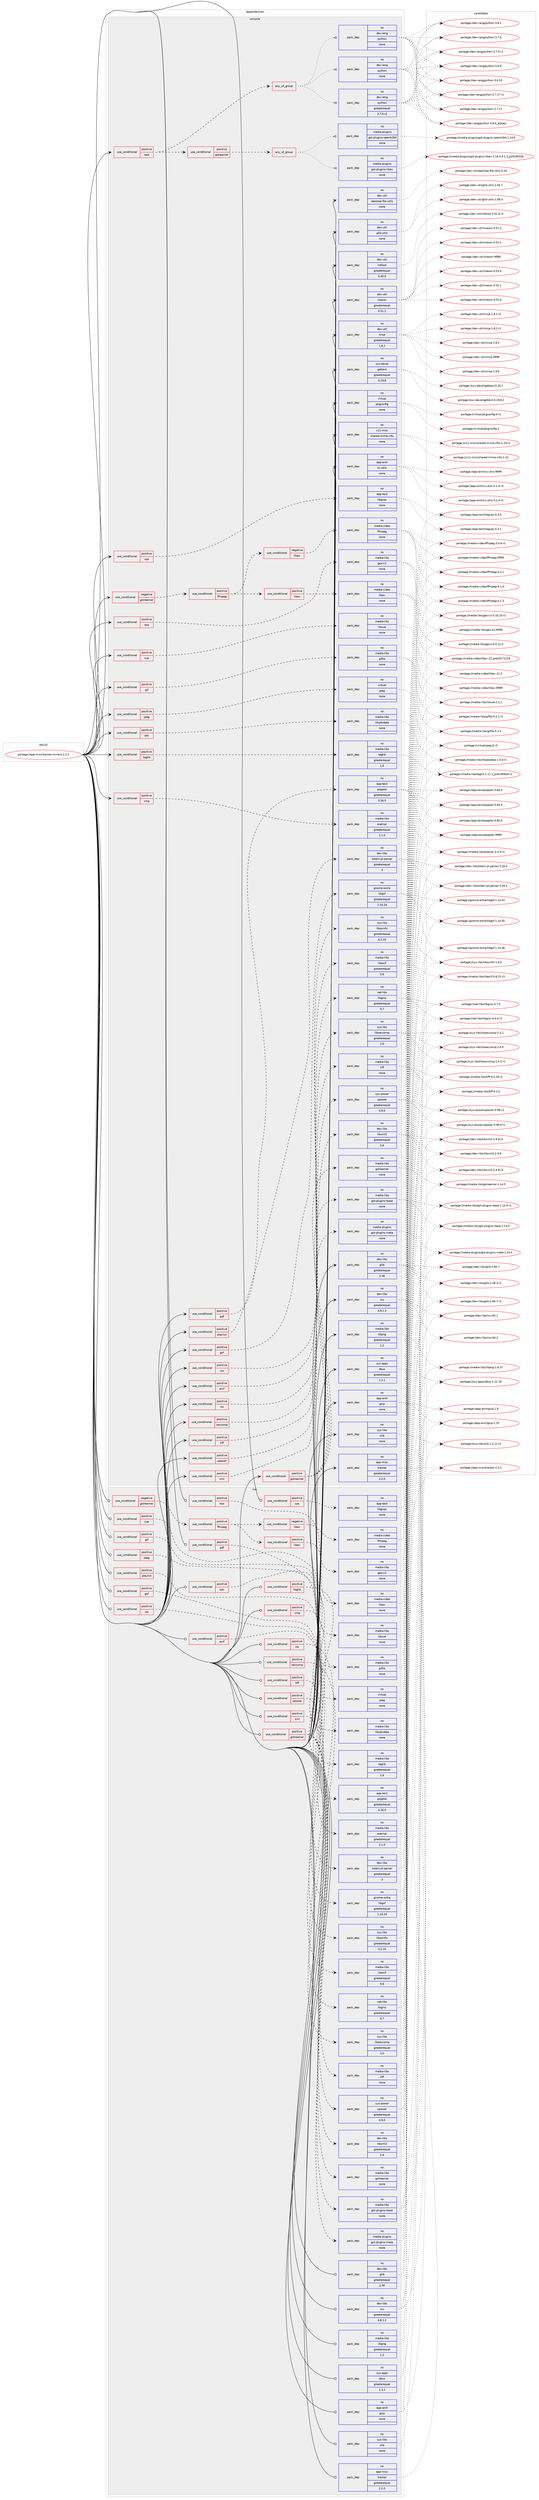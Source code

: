 digraph prolog {

# *************
# Graph options
# *************

newrank=true;
concentrate=true;
compound=true;
graph [rankdir=LR,fontname=Helvetica,fontsize=10,ranksep=1.5];#, ranksep=2.5, nodesep=0.2];
edge  [arrowhead=vee];
node  [fontname=Helvetica,fontsize=10];

# **********
# The ebuild
# **********

subgraph cluster_leftcol {
color=gray;
label=<<i>ebuild</i>>;
id [label="portage://app-misc/tracker-miners-2.2.2", color=red, width=4, href="../app-misc/tracker-miners-2.2.2.svg"];
}

# ****************
# The dependencies
# ****************

subgraph cluster_midcol {
color=gray;
label=<<i>dependencies</i>>;
subgraph cluster_compile {
fillcolor="#eeeeee";
style=filled;
label=<<i>compile</i>>;
subgraph cond142668 {
dependency609221 [label=<<TABLE BORDER="0" CELLBORDER="1" CELLSPACING="0" CELLPADDING="4"><TR><TD ROWSPAN="3" CELLPADDING="10">use_conditional</TD></TR><TR><TD>negative</TD></TR><TR><TD>gstreamer</TD></TR></TABLE>>, shape=none, color=red];
subgraph cond142669 {
dependency609222 [label=<<TABLE BORDER="0" CELLBORDER="1" CELLSPACING="0" CELLPADDING="4"><TR><TD ROWSPAN="3" CELLPADDING="10">use_conditional</TD></TR><TR><TD>positive</TD></TR><TR><TD>ffmpeg</TD></TR></TABLE>>, shape=none, color=red];
subgraph cond142670 {
dependency609223 [label=<<TABLE BORDER="0" CELLBORDER="1" CELLSPACING="0" CELLPADDING="4"><TR><TD ROWSPAN="3" CELLPADDING="10">use_conditional</TD></TR><TR><TD>positive</TD></TR><TR><TD>libav</TD></TR></TABLE>>, shape=none, color=red];
subgraph pack458397 {
dependency609224 [label=<<TABLE BORDER="0" CELLBORDER="1" CELLSPACING="0" CELLPADDING="4" WIDTH="220"><TR><TD ROWSPAN="6" CELLPADDING="30">pack_dep</TD></TR><TR><TD WIDTH="110">no</TD></TR><TR><TD>media-video</TD></TR><TR><TD>libav</TD></TR><TR><TD>none</TD></TR><TR><TD></TD></TR></TABLE>>, shape=none, color=blue];
}
dependency609223:e -> dependency609224:w [weight=20,style="dashed",arrowhead="vee"];
}
dependency609222:e -> dependency609223:w [weight=20,style="dashed",arrowhead="vee"];
subgraph cond142671 {
dependency609225 [label=<<TABLE BORDER="0" CELLBORDER="1" CELLSPACING="0" CELLPADDING="4"><TR><TD ROWSPAN="3" CELLPADDING="10">use_conditional</TD></TR><TR><TD>negative</TD></TR><TR><TD>libav</TD></TR></TABLE>>, shape=none, color=red];
subgraph pack458398 {
dependency609226 [label=<<TABLE BORDER="0" CELLBORDER="1" CELLSPACING="0" CELLPADDING="4" WIDTH="220"><TR><TD ROWSPAN="6" CELLPADDING="30">pack_dep</TD></TR><TR><TD WIDTH="110">no</TD></TR><TR><TD>media-video</TD></TR><TR><TD>ffmpeg</TD></TR><TR><TD>none</TD></TR><TR><TD></TD></TR></TABLE>>, shape=none, color=blue];
}
dependency609225:e -> dependency609226:w [weight=20,style="dashed",arrowhead="vee"];
}
dependency609222:e -> dependency609225:w [weight=20,style="dashed",arrowhead="vee"];
}
dependency609221:e -> dependency609222:w [weight=20,style="dashed",arrowhead="vee"];
}
id:e -> dependency609221:w [weight=20,style="solid",arrowhead="vee"];
subgraph cond142672 {
dependency609227 [label=<<TABLE BORDER="0" CELLBORDER="1" CELLSPACING="0" CELLPADDING="4"><TR><TD ROWSPAN="3" CELLPADDING="10">use_conditional</TD></TR><TR><TD>positive</TD></TR><TR><TD>cue</TD></TR></TABLE>>, shape=none, color=red];
subgraph pack458399 {
dependency609228 [label=<<TABLE BORDER="0" CELLBORDER="1" CELLSPACING="0" CELLPADDING="4" WIDTH="220"><TR><TD ROWSPAN="6" CELLPADDING="30">pack_dep</TD></TR><TR><TD WIDTH="110">no</TD></TR><TR><TD>media-libs</TD></TR><TR><TD>libcue</TD></TR><TR><TD>none</TD></TR><TR><TD></TD></TR></TABLE>>, shape=none, color=blue];
}
dependency609227:e -> dependency609228:w [weight=20,style="dashed",arrowhead="vee"];
}
id:e -> dependency609227:w [weight=20,style="solid",arrowhead="vee"];
subgraph cond142673 {
dependency609229 [label=<<TABLE BORDER="0" CELLBORDER="1" CELLSPACING="0" CELLPADDING="4"><TR><TD ROWSPAN="3" CELLPADDING="10">use_conditional</TD></TR><TR><TD>positive</TD></TR><TR><TD>exif</TD></TR></TABLE>>, shape=none, color=red];
subgraph pack458400 {
dependency609230 [label=<<TABLE BORDER="0" CELLBORDER="1" CELLSPACING="0" CELLPADDING="4" WIDTH="220"><TR><TD ROWSPAN="6" CELLPADDING="30">pack_dep</TD></TR><TR><TD WIDTH="110">no</TD></TR><TR><TD>media-libs</TD></TR><TR><TD>libexif</TD></TR><TR><TD>greaterequal</TD></TR><TR><TD>0.6</TD></TR></TABLE>>, shape=none, color=blue];
}
dependency609229:e -> dependency609230:w [weight=20,style="dashed",arrowhead="vee"];
}
id:e -> dependency609229:w [weight=20,style="solid",arrowhead="vee"];
subgraph cond142674 {
dependency609231 [label=<<TABLE BORDER="0" CELLBORDER="1" CELLSPACING="0" CELLPADDING="4"><TR><TD ROWSPAN="3" CELLPADDING="10">use_conditional</TD></TR><TR><TD>positive</TD></TR><TR><TD>gif</TD></TR></TABLE>>, shape=none, color=red];
subgraph pack458401 {
dependency609232 [label=<<TABLE BORDER="0" CELLBORDER="1" CELLSPACING="0" CELLPADDING="4" WIDTH="220"><TR><TD ROWSPAN="6" CELLPADDING="30">pack_dep</TD></TR><TR><TD WIDTH="110">no</TD></TR><TR><TD>media-libs</TD></TR><TR><TD>giflib</TD></TR><TR><TD>none</TD></TR><TR><TD></TD></TR></TABLE>>, shape=none, color=blue];
}
dependency609231:e -> dependency609232:w [weight=20,style="dashed",arrowhead="vee"];
}
id:e -> dependency609231:w [weight=20,style="solid",arrowhead="vee"];
subgraph cond142675 {
dependency609233 [label=<<TABLE BORDER="0" CELLBORDER="1" CELLSPACING="0" CELLPADDING="4"><TR><TD ROWSPAN="3" CELLPADDING="10">use_conditional</TD></TR><TR><TD>positive</TD></TR><TR><TD>gsf</TD></TR></TABLE>>, shape=none, color=red];
subgraph pack458402 {
dependency609234 [label=<<TABLE BORDER="0" CELLBORDER="1" CELLSPACING="0" CELLPADDING="4" WIDTH="220"><TR><TD ROWSPAN="6" CELLPADDING="30">pack_dep</TD></TR><TR><TD WIDTH="110">no</TD></TR><TR><TD>gnome-extra</TD></TR><TR><TD>libgsf</TD></TR><TR><TD>greaterequal</TD></TR><TR><TD>1.14.24</TD></TR></TABLE>>, shape=none, color=blue];
}
dependency609233:e -> dependency609234:w [weight=20,style="dashed",arrowhead="vee"];
}
id:e -> dependency609233:w [weight=20,style="solid",arrowhead="vee"];
subgraph cond142676 {
dependency609235 [label=<<TABLE BORDER="0" CELLBORDER="1" CELLSPACING="0" CELLPADDING="4"><TR><TD ROWSPAN="3" CELLPADDING="10">use_conditional</TD></TR><TR><TD>positive</TD></TR><TR><TD>gstreamer</TD></TR></TABLE>>, shape=none, color=red];
subgraph pack458403 {
dependency609236 [label=<<TABLE BORDER="0" CELLBORDER="1" CELLSPACING="0" CELLPADDING="4" WIDTH="220"><TR><TD ROWSPAN="6" CELLPADDING="30">pack_dep</TD></TR><TR><TD WIDTH="110">no</TD></TR><TR><TD>media-libs</TD></TR><TR><TD>gstreamer</TD></TR><TR><TD>none</TD></TR><TR><TD></TD></TR></TABLE>>, shape=none, color=blue];
}
dependency609235:e -> dependency609236:w [weight=20,style="dashed",arrowhead="vee"];
subgraph pack458404 {
dependency609237 [label=<<TABLE BORDER="0" CELLBORDER="1" CELLSPACING="0" CELLPADDING="4" WIDTH="220"><TR><TD ROWSPAN="6" CELLPADDING="30">pack_dep</TD></TR><TR><TD WIDTH="110">no</TD></TR><TR><TD>media-libs</TD></TR><TR><TD>gst-plugins-base</TD></TR><TR><TD>none</TD></TR><TR><TD></TD></TR></TABLE>>, shape=none, color=blue];
}
dependency609235:e -> dependency609237:w [weight=20,style="dashed",arrowhead="vee"];
subgraph pack458405 {
dependency609238 [label=<<TABLE BORDER="0" CELLBORDER="1" CELLSPACING="0" CELLPADDING="4" WIDTH="220"><TR><TD ROWSPAN="6" CELLPADDING="30">pack_dep</TD></TR><TR><TD WIDTH="110">no</TD></TR><TR><TD>media-plugins</TD></TR><TR><TD>gst-plugins-meta</TD></TR><TR><TD>none</TD></TR><TR><TD></TD></TR></TABLE>>, shape=none, color=blue];
}
dependency609235:e -> dependency609238:w [weight=20,style="dashed",arrowhead="vee"];
}
id:e -> dependency609235:w [weight=20,style="solid",arrowhead="vee"];
subgraph cond142677 {
dependency609239 [label=<<TABLE BORDER="0" CELLBORDER="1" CELLSPACING="0" CELLPADDING="4"><TR><TD ROWSPAN="3" CELLPADDING="10">use_conditional</TD></TR><TR><TD>positive</TD></TR><TR><TD>iptc</TD></TR></TABLE>>, shape=none, color=red];
subgraph pack458406 {
dependency609240 [label=<<TABLE BORDER="0" CELLBORDER="1" CELLSPACING="0" CELLPADDING="4" WIDTH="220"><TR><TD ROWSPAN="6" CELLPADDING="30">pack_dep</TD></TR><TR><TD WIDTH="110">no</TD></TR><TR><TD>media-libs</TD></TR><TR><TD>libiptcdata</TD></TR><TR><TD>none</TD></TR><TR><TD></TD></TR></TABLE>>, shape=none, color=blue];
}
dependency609239:e -> dependency609240:w [weight=20,style="dashed",arrowhead="vee"];
}
id:e -> dependency609239:w [weight=20,style="solid",arrowhead="vee"];
subgraph cond142678 {
dependency609241 [label=<<TABLE BORDER="0" CELLBORDER="1" CELLSPACING="0" CELLPADDING="4"><TR><TD ROWSPAN="3" CELLPADDING="10">use_conditional</TD></TR><TR><TD>positive</TD></TR><TR><TD>iso</TD></TR></TABLE>>, shape=none, color=red];
subgraph pack458407 {
dependency609242 [label=<<TABLE BORDER="0" CELLBORDER="1" CELLSPACING="0" CELLPADDING="4" WIDTH="220"><TR><TD ROWSPAN="6" CELLPADDING="30">pack_dep</TD></TR><TR><TD WIDTH="110">no</TD></TR><TR><TD>sys-libs</TD></TR><TR><TD>libosinfo</TD></TR><TR><TD>greaterequal</TD></TR><TR><TD>0.2.10</TD></TR></TABLE>>, shape=none, color=blue];
}
dependency609241:e -> dependency609242:w [weight=20,style="dashed",arrowhead="vee"];
}
id:e -> dependency609241:w [weight=20,style="solid",arrowhead="vee"];
subgraph cond142679 {
dependency609243 [label=<<TABLE BORDER="0" CELLBORDER="1" CELLSPACING="0" CELLPADDING="4"><TR><TD ROWSPAN="3" CELLPADDING="10">use_conditional</TD></TR><TR><TD>positive</TD></TR><TR><TD>jpeg</TD></TR></TABLE>>, shape=none, color=red];
subgraph pack458408 {
dependency609244 [label=<<TABLE BORDER="0" CELLBORDER="1" CELLSPACING="0" CELLPADDING="4" WIDTH="220"><TR><TD ROWSPAN="6" CELLPADDING="30">pack_dep</TD></TR><TR><TD WIDTH="110">no</TD></TR><TR><TD>virtual</TD></TR><TR><TD>jpeg</TD></TR><TR><TD>none</TD></TR><TR><TD></TD></TR></TABLE>>, shape=none, color=blue];
}
dependency609243:e -> dependency609244:w [weight=20,style="dashed",arrowhead="vee"];
}
id:e -> dependency609243:w [weight=20,style="solid",arrowhead="vee"];
subgraph cond142680 {
dependency609245 [label=<<TABLE BORDER="0" CELLBORDER="1" CELLSPACING="0" CELLPADDING="4"><TR><TD ROWSPAN="3" CELLPADDING="10">use_conditional</TD></TR><TR><TD>positive</TD></TR><TR><TD>pdf</TD></TR></TABLE>>, shape=none, color=red];
subgraph pack458409 {
dependency609246 [label=<<TABLE BORDER="0" CELLBORDER="1" CELLSPACING="0" CELLPADDING="4" WIDTH="220"><TR><TD ROWSPAN="6" CELLPADDING="30">pack_dep</TD></TR><TR><TD WIDTH="110">no</TD></TR><TR><TD>app-text</TD></TR><TR><TD>poppler</TD></TR><TR><TD>greaterequal</TD></TR><TR><TD>0.16.0</TD></TR></TABLE>>, shape=none, color=blue];
}
dependency609245:e -> dependency609246:w [weight=20,style="dashed",arrowhead="vee"];
}
id:e -> dependency609245:w [weight=20,style="solid",arrowhead="vee"];
subgraph cond142681 {
dependency609247 [label=<<TABLE BORDER="0" CELLBORDER="1" CELLSPACING="0" CELLPADDING="4"><TR><TD ROWSPAN="3" CELLPADDING="10">use_conditional</TD></TR><TR><TD>positive</TD></TR><TR><TD>playlist</TD></TR></TABLE>>, shape=none, color=red];
subgraph pack458410 {
dependency609248 [label=<<TABLE BORDER="0" CELLBORDER="1" CELLSPACING="0" CELLPADDING="4" WIDTH="220"><TR><TD ROWSPAN="6" CELLPADDING="30">pack_dep</TD></TR><TR><TD WIDTH="110">no</TD></TR><TR><TD>dev-libs</TD></TR><TR><TD>totem-pl-parser</TD></TR><TR><TD>greaterequal</TD></TR><TR><TD>3</TD></TR></TABLE>>, shape=none, color=blue];
}
dependency609247:e -> dependency609248:w [weight=20,style="dashed",arrowhead="vee"];
}
id:e -> dependency609247:w [weight=20,style="solid",arrowhead="vee"];
subgraph cond142682 {
dependency609249 [label=<<TABLE BORDER="0" CELLBORDER="1" CELLSPACING="0" CELLPADDING="4"><TR><TD ROWSPAN="3" CELLPADDING="10">use_conditional</TD></TR><TR><TD>positive</TD></TR><TR><TD>raw</TD></TR></TABLE>>, shape=none, color=red];
subgraph pack458411 {
dependency609250 [label=<<TABLE BORDER="0" CELLBORDER="1" CELLSPACING="0" CELLPADDING="4" WIDTH="220"><TR><TD ROWSPAN="6" CELLPADDING="30">pack_dep</TD></TR><TR><TD WIDTH="110">no</TD></TR><TR><TD>media-libs</TD></TR><TR><TD>gexiv2</TD></TR><TR><TD>none</TD></TR><TR><TD></TD></TR></TABLE>>, shape=none, color=blue];
}
dependency609249:e -> dependency609250:w [weight=20,style="dashed",arrowhead="vee"];
}
id:e -> dependency609249:w [weight=20,style="solid",arrowhead="vee"];
subgraph cond142683 {
dependency609251 [label=<<TABLE BORDER="0" CELLBORDER="1" CELLSPACING="0" CELLPADDING="4"><TR><TD ROWSPAN="3" CELLPADDING="10">use_conditional</TD></TR><TR><TD>positive</TD></TR><TR><TD>rss</TD></TR></TABLE>>, shape=none, color=red];
subgraph pack458412 {
dependency609252 [label=<<TABLE BORDER="0" CELLBORDER="1" CELLSPACING="0" CELLPADDING="4" WIDTH="220"><TR><TD ROWSPAN="6" CELLPADDING="30">pack_dep</TD></TR><TR><TD WIDTH="110">no</TD></TR><TR><TD>net-libs</TD></TR><TR><TD>libgrss</TD></TR><TR><TD>greaterequal</TD></TR><TR><TD>0.7</TD></TR></TABLE>>, shape=none, color=blue];
}
dependency609251:e -> dependency609252:w [weight=20,style="dashed",arrowhead="vee"];
}
id:e -> dependency609251:w [weight=20,style="solid",arrowhead="vee"];
subgraph cond142684 {
dependency609253 [label=<<TABLE BORDER="0" CELLBORDER="1" CELLSPACING="0" CELLPADDING="4"><TR><TD ROWSPAN="3" CELLPADDING="10">use_conditional</TD></TR><TR><TD>positive</TD></TR><TR><TD>seccomp</TD></TR></TABLE>>, shape=none, color=red];
subgraph pack458413 {
dependency609254 [label=<<TABLE BORDER="0" CELLBORDER="1" CELLSPACING="0" CELLPADDING="4" WIDTH="220"><TR><TD ROWSPAN="6" CELLPADDING="30">pack_dep</TD></TR><TR><TD WIDTH="110">no</TD></TR><TR><TD>sys-libs</TD></TR><TR><TD>libseccomp</TD></TR><TR><TD>greaterequal</TD></TR><TR><TD>2.0</TD></TR></TABLE>>, shape=none, color=blue];
}
dependency609253:e -> dependency609254:w [weight=20,style="dashed",arrowhead="vee"];
}
id:e -> dependency609253:w [weight=20,style="solid",arrowhead="vee"];
subgraph cond142685 {
dependency609255 [label=<<TABLE BORDER="0" CELLBORDER="1" CELLSPACING="0" CELLPADDING="4"><TR><TD ROWSPAN="3" CELLPADDING="10">use_conditional</TD></TR><TR><TD>positive</TD></TR><TR><TD>taglib</TD></TR></TABLE>>, shape=none, color=red];
subgraph pack458414 {
dependency609256 [label=<<TABLE BORDER="0" CELLBORDER="1" CELLSPACING="0" CELLPADDING="4" WIDTH="220"><TR><TD ROWSPAN="6" CELLPADDING="30">pack_dep</TD></TR><TR><TD WIDTH="110">no</TD></TR><TR><TD>media-libs</TD></TR><TR><TD>taglib</TD></TR><TR><TD>greaterequal</TD></TR><TR><TD>1.6</TD></TR></TABLE>>, shape=none, color=blue];
}
dependency609255:e -> dependency609256:w [weight=20,style="dashed",arrowhead="vee"];
}
id:e -> dependency609255:w [weight=20,style="solid",arrowhead="vee"];
subgraph cond142686 {
dependency609257 [label=<<TABLE BORDER="0" CELLBORDER="1" CELLSPACING="0" CELLPADDING="4"><TR><TD ROWSPAN="3" CELLPADDING="10">use_conditional</TD></TR><TR><TD>positive</TD></TR><TR><TD>test</TD></TR></TABLE>>, shape=none, color=red];
subgraph any7880 {
dependency609258 [label=<<TABLE BORDER="0" CELLBORDER="1" CELLSPACING="0" CELLPADDING="4"><TR><TD CELLPADDING="10">any_of_group</TD></TR></TABLE>>, shape=none, color=red];subgraph pack458415 {
dependency609259 [label=<<TABLE BORDER="0" CELLBORDER="1" CELLSPACING="0" CELLPADDING="4" WIDTH="220"><TR><TD ROWSPAN="6" CELLPADDING="30">pack_dep</TD></TR><TR><TD WIDTH="110">no</TD></TR><TR><TD>dev-lang</TD></TR><TR><TD>python</TD></TR><TR><TD>none</TD></TR><TR><TD></TD></TR></TABLE>>, shape=none, color=blue];
}
dependency609258:e -> dependency609259:w [weight=20,style="dotted",arrowhead="oinv"];
subgraph pack458416 {
dependency609260 [label=<<TABLE BORDER="0" CELLBORDER="1" CELLSPACING="0" CELLPADDING="4" WIDTH="220"><TR><TD ROWSPAN="6" CELLPADDING="30">pack_dep</TD></TR><TR><TD WIDTH="110">no</TD></TR><TR><TD>dev-lang</TD></TR><TR><TD>python</TD></TR><TR><TD>none</TD></TR><TR><TD></TD></TR></TABLE>>, shape=none, color=blue];
}
dependency609258:e -> dependency609260:w [weight=20,style="dotted",arrowhead="oinv"];
subgraph pack458417 {
dependency609261 [label=<<TABLE BORDER="0" CELLBORDER="1" CELLSPACING="0" CELLPADDING="4" WIDTH="220"><TR><TD ROWSPAN="6" CELLPADDING="30">pack_dep</TD></TR><TR><TD WIDTH="110">no</TD></TR><TR><TD>dev-lang</TD></TR><TR><TD>python</TD></TR><TR><TD>greaterequal</TD></TR><TR><TD>2.7.5-r2</TD></TR></TABLE>>, shape=none, color=blue];
}
dependency609258:e -> dependency609261:w [weight=20,style="dotted",arrowhead="oinv"];
}
dependency609257:e -> dependency609258:w [weight=20,style="dashed",arrowhead="vee"];
subgraph cond142687 {
dependency609262 [label=<<TABLE BORDER="0" CELLBORDER="1" CELLSPACING="0" CELLPADDING="4"><TR><TD ROWSPAN="3" CELLPADDING="10">use_conditional</TD></TR><TR><TD>positive</TD></TR><TR><TD>gstreamer</TD></TR></TABLE>>, shape=none, color=red];
subgraph any7881 {
dependency609263 [label=<<TABLE BORDER="0" CELLBORDER="1" CELLSPACING="0" CELLPADDING="4"><TR><TD CELLPADDING="10">any_of_group</TD></TR></TABLE>>, shape=none, color=red];subgraph pack458418 {
dependency609264 [label=<<TABLE BORDER="0" CELLBORDER="1" CELLSPACING="0" CELLPADDING="4" WIDTH="220"><TR><TD ROWSPAN="6" CELLPADDING="30">pack_dep</TD></TR><TR><TD WIDTH="110">no</TD></TR><TR><TD>media-plugins</TD></TR><TR><TD>gst-plugins-libav</TD></TR><TR><TD>none</TD></TR><TR><TD></TD></TR></TABLE>>, shape=none, color=blue];
}
dependency609263:e -> dependency609264:w [weight=20,style="dotted",arrowhead="oinv"];
subgraph pack458419 {
dependency609265 [label=<<TABLE BORDER="0" CELLBORDER="1" CELLSPACING="0" CELLPADDING="4" WIDTH="220"><TR><TD ROWSPAN="6" CELLPADDING="30">pack_dep</TD></TR><TR><TD WIDTH="110">no</TD></TR><TR><TD>media-plugins</TD></TR><TR><TD>gst-plugins-openh264</TD></TR><TR><TD>none</TD></TR><TR><TD></TD></TR></TABLE>>, shape=none, color=blue];
}
dependency609263:e -> dependency609265:w [weight=20,style="dotted",arrowhead="oinv"];
}
dependency609262:e -> dependency609263:w [weight=20,style="dashed",arrowhead="vee"];
}
dependency609257:e -> dependency609262:w [weight=20,style="dashed",arrowhead="vee"];
}
id:e -> dependency609257:w [weight=20,style="solid",arrowhead="vee"];
subgraph cond142688 {
dependency609266 [label=<<TABLE BORDER="0" CELLBORDER="1" CELLSPACING="0" CELLPADDING="4"><TR><TD ROWSPAN="3" CELLPADDING="10">use_conditional</TD></TR><TR><TD>positive</TD></TR><TR><TD>tiff</TD></TR></TABLE>>, shape=none, color=red];
subgraph pack458420 {
dependency609267 [label=<<TABLE BORDER="0" CELLBORDER="1" CELLSPACING="0" CELLPADDING="4" WIDTH="220"><TR><TD ROWSPAN="6" CELLPADDING="30">pack_dep</TD></TR><TR><TD WIDTH="110">no</TD></TR><TR><TD>media-libs</TD></TR><TR><TD>tiff</TD></TR><TR><TD>none</TD></TR><TR><TD></TD></TR></TABLE>>, shape=none, color=blue];
}
dependency609266:e -> dependency609267:w [weight=20,style="dashed",arrowhead="vee"];
}
id:e -> dependency609266:w [weight=20,style="solid",arrowhead="vee"];
subgraph cond142689 {
dependency609268 [label=<<TABLE BORDER="0" CELLBORDER="1" CELLSPACING="0" CELLPADDING="4"><TR><TD ROWSPAN="3" CELLPADDING="10">use_conditional</TD></TR><TR><TD>positive</TD></TR><TR><TD>upower</TD></TR></TABLE>>, shape=none, color=red];
subgraph pack458421 {
dependency609269 [label=<<TABLE BORDER="0" CELLBORDER="1" CELLSPACING="0" CELLPADDING="4" WIDTH="220"><TR><TD ROWSPAN="6" CELLPADDING="30">pack_dep</TD></TR><TR><TD WIDTH="110">no</TD></TR><TR><TD>sys-power</TD></TR><TR><TD>upower</TD></TR><TR><TD>greaterequal</TD></TR><TR><TD>0.9.0</TD></TR></TABLE>>, shape=none, color=blue];
}
dependency609268:e -> dependency609269:w [weight=20,style="dashed",arrowhead="vee"];
}
id:e -> dependency609268:w [weight=20,style="solid",arrowhead="vee"];
subgraph cond142690 {
dependency609270 [label=<<TABLE BORDER="0" CELLBORDER="1" CELLSPACING="0" CELLPADDING="4"><TR><TD ROWSPAN="3" CELLPADDING="10">use_conditional</TD></TR><TR><TD>positive</TD></TR><TR><TD>xml</TD></TR></TABLE>>, shape=none, color=red];
subgraph pack458422 {
dependency609271 [label=<<TABLE BORDER="0" CELLBORDER="1" CELLSPACING="0" CELLPADDING="4" WIDTH="220"><TR><TD ROWSPAN="6" CELLPADDING="30">pack_dep</TD></TR><TR><TD WIDTH="110">no</TD></TR><TR><TD>dev-libs</TD></TR><TR><TD>libxml2</TD></TR><TR><TD>greaterequal</TD></TR><TR><TD>2.6</TD></TR></TABLE>>, shape=none, color=blue];
}
dependency609270:e -> dependency609271:w [weight=20,style="dashed",arrowhead="vee"];
}
id:e -> dependency609270:w [weight=20,style="solid",arrowhead="vee"];
subgraph cond142691 {
dependency609272 [label=<<TABLE BORDER="0" CELLBORDER="1" CELLSPACING="0" CELLPADDING="4"><TR><TD ROWSPAN="3" CELLPADDING="10">use_conditional</TD></TR><TR><TD>positive</TD></TR><TR><TD>xmp</TD></TR></TABLE>>, shape=none, color=red];
subgraph pack458423 {
dependency609273 [label=<<TABLE BORDER="0" CELLBORDER="1" CELLSPACING="0" CELLPADDING="4" WIDTH="220"><TR><TD ROWSPAN="6" CELLPADDING="30">pack_dep</TD></TR><TR><TD WIDTH="110">no</TD></TR><TR><TD>media-libs</TD></TR><TR><TD>exempi</TD></TR><TR><TD>greaterequal</TD></TR><TR><TD>2.1.0</TD></TR></TABLE>>, shape=none, color=blue];
}
dependency609272:e -> dependency609273:w [weight=20,style="dashed",arrowhead="vee"];
}
id:e -> dependency609272:w [weight=20,style="solid",arrowhead="vee"];
subgraph cond142692 {
dependency609274 [label=<<TABLE BORDER="0" CELLBORDER="1" CELLSPACING="0" CELLPADDING="4"><TR><TD ROWSPAN="3" CELLPADDING="10">use_conditional</TD></TR><TR><TD>positive</TD></TR><TR><TD>xps</TD></TR></TABLE>>, shape=none, color=red];
subgraph pack458424 {
dependency609275 [label=<<TABLE BORDER="0" CELLBORDER="1" CELLSPACING="0" CELLPADDING="4" WIDTH="220"><TR><TD ROWSPAN="6" CELLPADDING="30">pack_dep</TD></TR><TR><TD WIDTH="110">no</TD></TR><TR><TD>app-text</TD></TR><TR><TD>libgxps</TD></TR><TR><TD>none</TD></TR><TR><TD></TD></TR></TABLE>>, shape=none, color=blue];
}
dependency609274:e -> dependency609275:w [weight=20,style="dashed",arrowhead="vee"];
}
id:e -> dependency609274:w [weight=20,style="solid",arrowhead="vee"];
subgraph pack458425 {
dependency609276 [label=<<TABLE BORDER="0" CELLBORDER="1" CELLSPACING="0" CELLPADDING="4" WIDTH="220"><TR><TD ROWSPAN="6" CELLPADDING="30">pack_dep</TD></TR><TR><TD WIDTH="110">no</TD></TR><TR><TD>app-arch</TD></TR><TR><TD>gzip</TD></TR><TR><TD>none</TD></TR><TR><TD></TD></TR></TABLE>>, shape=none, color=blue];
}
id:e -> dependency609276:w [weight=20,style="solid",arrowhead="vee"];
subgraph pack458426 {
dependency609277 [label=<<TABLE BORDER="0" CELLBORDER="1" CELLSPACING="0" CELLPADDING="4" WIDTH="220"><TR><TD ROWSPAN="6" CELLPADDING="30">pack_dep</TD></TR><TR><TD WIDTH="110">no</TD></TR><TR><TD>app-arch</TD></TR><TR><TD>xz-utils</TD></TR><TR><TD>none</TD></TR><TR><TD></TD></TR></TABLE>>, shape=none, color=blue];
}
id:e -> dependency609277:w [weight=20,style="solid",arrowhead="vee"];
subgraph pack458427 {
dependency609278 [label=<<TABLE BORDER="0" CELLBORDER="1" CELLSPACING="0" CELLPADDING="4" WIDTH="220"><TR><TD ROWSPAN="6" CELLPADDING="30">pack_dep</TD></TR><TR><TD WIDTH="110">no</TD></TR><TR><TD>app-misc</TD></TR><TR><TD>tracker</TD></TR><TR><TD>greaterequal</TD></TR><TR><TD>2.2.0</TD></TR></TABLE>>, shape=none, color=blue];
}
id:e -> dependency609278:w [weight=20,style="solid",arrowhead="vee"];
subgraph pack458428 {
dependency609279 [label=<<TABLE BORDER="0" CELLBORDER="1" CELLSPACING="0" CELLPADDING="4" WIDTH="220"><TR><TD ROWSPAN="6" CELLPADDING="30">pack_dep</TD></TR><TR><TD WIDTH="110">no</TD></TR><TR><TD>dev-libs</TD></TR><TR><TD>glib</TD></TR><TR><TD>greaterequal</TD></TR><TR><TD>2.46</TD></TR></TABLE>>, shape=none, color=blue];
}
id:e -> dependency609279:w [weight=20,style="solid",arrowhead="vee"];
subgraph pack458429 {
dependency609280 [label=<<TABLE BORDER="0" CELLBORDER="1" CELLSPACING="0" CELLPADDING="4" WIDTH="220"><TR><TD ROWSPAN="6" CELLPADDING="30">pack_dep</TD></TR><TR><TD WIDTH="110">no</TD></TR><TR><TD>dev-libs</TD></TR><TR><TD>icu</TD></TR><TR><TD>greaterequal</TD></TR><TR><TD>4.8.1.2</TD></TR></TABLE>>, shape=none, color=blue];
}
id:e -> dependency609280:w [weight=20,style="solid",arrowhead="vee"];
subgraph pack458430 {
dependency609281 [label=<<TABLE BORDER="0" CELLBORDER="1" CELLSPACING="0" CELLPADDING="4" WIDTH="220"><TR><TD ROWSPAN="6" CELLPADDING="30">pack_dep</TD></TR><TR><TD WIDTH="110">no</TD></TR><TR><TD>dev-util</TD></TR><TR><TD>desktop-file-utils</TD></TR><TR><TD>none</TD></TR><TR><TD></TD></TR></TABLE>>, shape=none, color=blue];
}
id:e -> dependency609281:w [weight=20,style="solid",arrowhead="vee"];
subgraph pack458431 {
dependency609282 [label=<<TABLE BORDER="0" CELLBORDER="1" CELLSPACING="0" CELLPADDING="4" WIDTH="220"><TR><TD ROWSPAN="6" CELLPADDING="30">pack_dep</TD></TR><TR><TD WIDTH="110">no</TD></TR><TR><TD>dev-util</TD></TR><TR><TD>glib-utils</TD></TR><TR><TD>none</TD></TR><TR><TD></TD></TR></TABLE>>, shape=none, color=blue];
}
id:e -> dependency609282:w [weight=20,style="solid",arrowhead="vee"];
subgraph pack458432 {
dependency609283 [label=<<TABLE BORDER="0" CELLBORDER="1" CELLSPACING="0" CELLPADDING="4" WIDTH="220"><TR><TD ROWSPAN="6" CELLPADDING="30">pack_dep</TD></TR><TR><TD WIDTH="110">no</TD></TR><TR><TD>dev-util</TD></TR><TR><TD>intltool</TD></TR><TR><TD>greaterequal</TD></TR><TR><TD>0.40.0</TD></TR></TABLE>>, shape=none, color=blue];
}
id:e -> dependency609283:w [weight=20,style="solid",arrowhead="vee"];
subgraph pack458433 {
dependency609284 [label=<<TABLE BORDER="0" CELLBORDER="1" CELLSPACING="0" CELLPADDING="4" WIDTH="220"><TR><TD ROWSPAN="6" CELLPADDING="30">pack_dep</TD></TR><TR><TD WIDTH="110">no</TD></TR><TR><TD>dev-util</TD></TR><TR><TD>meson</TD></TR><TR><TD>greaterequal</TD></TR><TR><TD>0.51.2</TD></TR></TABLE>>, shape=none, color=blue];
}
id:e -> dependency609284:w [weight=20,style="solid",arrowhead="vee"];
subgraph pack458434 {
dependency609285 [label=<<TABLE BORDER="0" CELLBORDER="1" CELLSPACING="0" CELLPADDING="4" WIDTH="220"><TR><TD ROWSPAN="6" CELLPADDING="30">pack_dep</TD></TR><TR><TD WIDTH="110">no</TD></TR><TR><TD>dev-util</TD></TR><TR><TD>ninja</TD></TR><TR><TD>greaterequal</TD></TR><TR><TD>1.8.2</TD></TR></TABLE>>, shape=none, color=blue];
}
id:e -> dependency609285:w [weight=20,style="solid",arrowhead="vee"];
subgraph pack458435 {
dependency609286 [label=<<TABLE BORDER="0" CELLBORDER="1" CELLSPACING="0" CELLPADDING="4" WIDTH="220"><TR><TD ROWSPAN="6" CELLPADDING="30">pack_dep</TD></TR><TR><TD WIDTH="110">no</TD></TR><TR><TD>media-libs</TD></TR><TR><TD>libpng</TD></TR><TR><TD>greaterequal</TD></TR><TR><TD>1.2</TD></TR></TABLE>>, shape=none, color=blue];
}
id:e -> dependency609286:w [weight=20,style="solid",arrowhead="vee"];
subgraph pack458436 {
dependency609287 [label=<<TABLE BORDER="0" CELLBORDER="1" CELLSPACING="0" CELLPADDING="4" WIDTH="220"><TR><TD ROWSPAN="6" CELLPADDING="30">pack_dep</TD></TR><TR><TD WIDTH="110">no</TD></TR><TR><TD>sys-apps</TD></TR><TR><TD>dbus</TD></TR><TR><TD>greaterequal</TD></TR><TR><TD>1.3.1</TD></TR></TABLE>>, shape=none, color=blue];
}
id:e -> dependency609287:w [weight=20,style="solid",arrowhead="vee"];
subgraph pack458437 {
dependency609288 [label=<<TABLE BORDER="0" CELLBORDER="1" CELLSPACING="0" CELLPADDING="4" WIDTH="220"><TR><TD ROWSPAN="6" CELLPADDING="30">pack_dep</TD></TR><TR><TD WIDTH="110">no</TD></TR><TR><TD>sys-devel</TD></TR><TR><TD>gettext</TD></TR><TR><TD>greaterequal</TD></TR><TR><TD>0.19.8</TD></TR></TABLE>>, shape=none, color=blue];
}
id:e -> dependency609288:w [weight=20,style="solid",arrowhead="vee"];
subgraph pack458438 {
dependency609289 [label=<<TABLE BORDER="0" CELLBORDER="1" CELLSPACING="0" CELLPADDING="4" WIDTH="220"><TR><TD ROWSPAN="6" CELLPADDING="30">pack_dep</TD></TR><TR><TD WIDTH="110">no</TD></TR><TR><TD>sys-libs</TD></TR><TR><TD>zlib</TD></TR><TR><TD>none</TD></TR><TR><TD></TD></TR></TABLE>>, shape=none, color=blue];
}
id:e -> dependency609289:w [weight=20,style="solid",arrowhead="vee"];
subgraph pack458439 {
dependency609290 [label=<<TABLE BORDER="0" CELLBORDER="1" CELLSPACING="0" CELLPADDING="4" WIDTH="220"><TR><TD ROWSPAN="6" CELLPADDING="30">pack_dep</TD></TR><TR><TD WIDTH="110">no</TD></TR><TR><TD>virtual</TD></TR><TR><TD>pkgconfig</TD></TR><TR><TD>none</TD></TR><TR><TD></TD></TR></TABLE>>, shape=none, color=blue];
}
id:e -> dependency609290:w [weight=20,style="solid",arrowhead="vee"];
subgraph pack458440 {
dependency609291 [label=<<TABLE BORDER="0" CELLBORDER="1" CELLSPACING="0" CELLPADDING="4" WIDTH="220"><TR><TD ROWSPAN="6" CELLPADDING="30">pack_dep</TD></TR><TR><TD WIDTH="110">no</TD></TR><TR><TD>x11-misc</TD></TR><TR><TD>shared-mime-info</TD></TR><TR><TD>none</TD></TR><TR><TD></TD></TR></TABLE>>, shape=none, color=blue];
}
id:e -> dependency609291:w [weight=20,style="solid",arrowhead="vee"];
}
subgraph cluster_compileandrun {
fillcolor="#eeeeee";
style=filled;
label=<<i>compile and run</i>>;
}
subgraph cluster_run {
fillcolor="#eeeeee";
style=filled;
label=<<i>run</i>>;
subgraph cond142693 {
dependency609292 [label=<<TABLE BORDER="0" CELLBORDER="1" CELLSPACING="0" CELLPADDING="4"><TR><TD ROWSPAN="3" CELLPADDING="10">use_conditional</TD></TR><TR><TD>negative</TD></TR><TR><TD>gstreamer</TD></TR></TABLE>>, shape=none, color=red];
subgraph cond142694 {
dependency609293 [label=<<TABLE BORDER="0" CELLBORDER="1" CELLSPACING="0" CELLPADDING="4"><TR><TD ROWSPAN="3" CELLPADDING="10">use_conditional</TD></TR><TR><TD>positive</TD></TR><TR><TD>ffmpeg</TD></TR></TABLE>>, shape=none, color=red];
subgraph cond142695 {
dependency609294 [label=<<TABLE BORDER="0" CELLBORDER="1" CELLSPACING="0" CELLPADDING="4"><TR><TD ROWSPAN="3" CELLPADDING="10">use_conditional</TD></TR><TR><TD>positive</TD></TR><TR><TD>libav</TD></TR></TABLE>>, shape=none, color=red];
subgraph pack458441 {
dependency609295 [label=<<TABLE BORDER="0" CELLBORDER="1" CELLSPACING="0" CELLPADDING="4" WIDTH="220"><TR><TD ROWSPAN="6" CELLPADDING="30">pack_dep</TD></TR><TR><TD WIDTH="110">no</TD></TR><TR><TD>media-video</TD></TR><TR><TD>libav</TD></TR><TR><TD>none</TD></TR><TR><TD></TD></TR></TABLE>>, shape=none, color=blue];
}
dependency609294:e -> dependency609295:w [weight=20,style="dashed",arrowhead="vee"];
}
dependency609293:e -> dependency609294:w [weight=20,style="dashed",arrowhead="vee"];
subgraph cond142696 {
dependency609296 [label=<<TABLE BORDER="0" CELLBORDER="1" CELLSPACING="0" CELLPADDING="4"><TR><TD ROWSPAN="3" CELLPADDING="10">use_conditional</TD></TR><TR><TD>negative</TD></TR><TR><TD>libav</TD></TR></TABLE>>, shape=none, color=red];
subgraph pack458442 {
dependency609297 [label=<<TABLE BORDER="0" CELLBORDER="1" CELLSPACING="0" CELLPADDING="4" WIDTH="220"><TR><TD ROWSPAN="6" CELLPADDING="30">pack_dep</TD></TR><TR><TD WIDTH="110">no</TD></TR><TR><TD>media-video</TD></TR><TR><TD>ffmpeg</TD></TR><TR><TD>none</TD></TR><TR><TD></TD></TR></TABLE>>, shape=none, color=blue];
}
dependency609296:e -> dependency609297:w [weight=20,style="dashed",arrowhead="vee"];
}
dependency609293:e -> dependency609296:w [weight=20,style="dashed",arrowhead="vee"];
}
dependency609292:e -> dependency609293:w [weight=20,style="dashed",arrowhead="vee"];
}
id:e -> dependency609292:w [weight=20,style="solid",arrowhead="odot"];
subgraph cond142697 {
dependency609298 [label=<<TABLE BORDER="0" CELLBORDER="1" CELLSPACING="0" CELLPADDING="4"><TR><TD ROWSPAN="3" CELLPADDING="10">use_conditional</TD></TR><TR><TD>positive</TD></TR><TR><TD>cue</TD></TR></TABLE>>, shape=none, color=red];
subgraph pack458443 {
dependency609299 [label=<<TABLE BORDER="0" CELLBORDER="1" CELLSPACING="0" CELLPADDING="4" WIDTH="220"><TR><TD ROWSPAN="6" CELLPADDING="30">pack_dep</TD></TR><TR><TD WIDTH="110">no</TD></TR><TR><TD>media-libs</TD></TR><TR><TD>libcue</TD></TR><TR><TD>none</TD></TR><TR><TD></TD></TR></TABLE>>, shape=none, color=blue];
}
dependency609298:e -> dependency609299:w [weight=20,style="dashed",arrowhead="vee"];
}
id:e -> dependency609298:w [weight=20,style="solid",arrowhead="odot"];
subgraph cond142698 {
dependency609300 [label=<<TABLE BORDER="0" CELLBORDER="1" CELLSPACING="0" CELLPADDING="4"><TR><TD ROWSPAN="3" CELLPADDING="10">use_conditional</TD></TR><TR><TD>positive</TD></TR><TR><TD>exif</TD></TR></TABLE>>, shape=none, color=red];
subgraph pack458444 {
dependency609301 [label=<<TABLE BORDER="0" CELLBORDER="1" CELLSPACING="0" CELLPADDING="4" WIDTH="220"><TR><TD ROWSPAN="6" CELLPADDING="30">pack_dep</TD></TR><TR><TD WIDTH="110">no</TD></TR><TR><TD>media-libs</TD></TR><TR><TD>libexif</TD></TR><TR><TD>greaterequal</TD></TR><TR><TD>0.6</TD></TR></TABLE>>, shape=none, color=blue];
}
dependency609300:e -> dependency609301:w [weight=20,style="dashed",arrowhead="vee"];
}
id:e -> dependency609300:w [weight=20,style="solid",arrowhead="odot"];
subgraph cond142699 {
dependency609302 [label=<<TABLE BORDER="0" CELLBORDER="1" CELLSPACING="0" CELLPADDING="4"><TR><TD ROWSPAN="3" CELLPADDING="10">use_conditional</TD></TR><TR><TD>positive</TD></TR><TR><TD>gif</TD></TR></TABLE>>, shape=none, color=red];
subgraph pack458445 {
dependency609303 [label=<<TABLE BORDER="0" CELLBORDER="1" CELLSPACING="0" CELLPADDING="4" WIDTH="220"><TR><TD ROWSPAN="6" CELLPADDING="30">pack_dep</TD></TR><TR><TD WIDTH="110">no</TD></TR><TR><TD>media-libs</TD></TR><TR><TD>giflib</TD></TR><TR><TD>none</TD></TR><TR><TD></TD></TR></TABLE>>, shape=none, color=blue];
}
dependency609302:e -> dependency609303:w [weight=20,style="dashed",arrowhead="vee"];
}
id:e -> dependency609302:w [weight=20,style="solid",arrowhead="odot"];
subgraph cond142700 {
dependency609304 [label=<<TABLE BORDER="0" CELLBORDER="1" CELLSPACING="0" CELLPADDING="4"><TR><TD ROWSPAN="3" CELLPADDING="10">use_conditional</TD></TR><TR><TD>positive</TD></TR><TR><TD>gsf</TD></TR></TABLE>>, shape=none, color=red];
subgraph pack458446 {
dependency609305 [label=<<TABLE BORDER="0" CELLBORDER="1" CELLSPACING="0" CELLPADDING="4" WIDTH="220"><TR><TD ROWSPAN="6" CELLPADDING="30">pack_dep</TD></TR><TR><TD WIDTH="110">no</TD></TR><TR><TD>gnome-extra</TD></TR><TR><TD>libgsf</TD></TR><TR><TD>greaterequal</TD></TR><TR><TD>1.14.24</TD></TR></TABLE>>, shape=none, color=blue];
}
dependency609304:e -> dependency609305:w [weight=20,style="dashed",arrowhead="vee"];
}
id:e -> dependency609304:w [weight=20,style="solid",arrowhead="odot"];
subgraph cond142701 {
dependency609306 [label=<<TABLE BORDER="0" CELLBORDER="1" CELLSPACING="0" CELLPADDING="4"><TR><TD ROWSPAN="3" CELLPADDING="10">use_conditional</TD></TR><TR><TD>positive</TD></TR><TR><TD>gstreamer</TD></TR></TABLE>>, shape=none, color=red];
subgraph pack458447 {
dependency609307 [label=<<TABLE BORDER="0" CELLBORDER="1" CELLSPACING="0" CELLPADDING="4" WIDTH="220"><TR><TD ROWSPAN="6" CELLPADDING="30">pack_dep</TD></TR><TR><TD WIDTH="110">no</TD></TR><TR><TD>media-libs</TD></TR><TR><TD>gstreamer</TD></TR><TR><TD>none</TD></TR><TR><TD></TD></TR></TABLE>>, shape=none, color=blue];
}
dependency609306:e -> dependency609307:w [weight=20,style="dashed",arrowhead="vee"];
subgraph pack458448 {
dependency609308 [label=<<TABLE BORDER="0" CELLBORDER="1" CELLSPACING="0" CELLPADDING="4" WIDTH="220"><TR><TD ROWSPAN="6" CELLPADDING="30">pack_dep</TD></TR><TR><TD WIDTH="110">no</TD></TR><TR><TD>media-libs</TD></TR><TR><TD>gst-plugins-base</TD></TR><TR><TD>none</TD></TR><TR><TD></TD></TR></TABLE>>, shape=none, color=blue];
}
dependency609306:e -> dependency609308:w [weight=20,style="dashed",arrowhead="vee"];
subgraph pack458449 {
dependency609309 [label=<<TABLE BORDER="0" CELLBORDER="1" CELLSPACING="0" CELLPADDING="4" WIDTH="220"><TR><TD ROWSPAN="6" CELLPADDING="30">pack_dep</TD></TR><TR><TD WIDTH="110">no</TD></TR><TR><TD>media-plugins</TD></TR><TR><TD>gst-plugins-meta</TD></TR><TR><TD>none</TD></TR><TR><TD></TD></TR></TABLE>>, shape=none, color=blue];
}
dependency609306:e -> dependency609309:w [weight=20,style="dashed",arrowhead="vee"];
}
id:e -> dependency609306:w [weight=20,style="solid",arrowhead="odot"];
subgraph cond142702 {
dependency609310 [label=<<TABLE BORDER="0" CELLBORDER="1" CELLSPACING="0" CELLPADDING="4"><TR><TD ROWSPAN="3" CELLPADDING="10">use_conditional</TD></TR><TR><TD>positive</TD></TR><TR><TD>iptc</TD></TR></TABLE>>, shape=none, color=red];
subgraph pack458450 {
dependency609311 [label=<<TABLE BORDER="0" CELLBORDER="1" CELLSPACING="0" CELLPADDING="4" WIDTH="220"><TR><TD ROWSPAN="6" CELLPADDING="30">pack_dep</TD></TR><TR><TD WIDTH="110">no</TD></TR><TR><TD>media-libs</TD></TR><TR><TD>libiptcdata</TD></TR><TR><TD>none</TD></TR><TR><TD></TD></TR></TABLE>>, shape=none, color=blue];
}
dependency609310:e -> dependency609311:w [weight=20,style="dashed",arrowhead="vee"];
}
id:e -> dependency609310:w [weight=20,style="solid",arrowhead="odot"];
subgraph cond142703 {
dependency609312 [label=<<TABLE BORDER="0" CELLBORDER="1" CELLSPACING="0" CELLPADDING="4"><TR><TD ROWSPAN="3" CELLPADDING="10">use_conditional</TD></TR><TR><TD>positive</TD></TR><TR><TD>iso</TD></TR></TABLE>>, shape=none, color=red];
subgraph pack458451 {
dependency609313 [label=<<TABLE BORDER="0" CELLBORDER="1" CELLSPACING="0" CELLPADDING="4" WIDTH="220"><TR><TD ROWSPAN="6" CELLPADDING="30">pack_dep</TD></TR><TR><TD WIDTH="110">no</TD></TR><TR><TD>sys-libs</TD></TR><TR><TD>libosinfo</TD></TR><TR><TD>greaterequal</TD></TR><TR><TD>0.2.10</TD></TR></TABLE>>, shape=none, color=blue];
}
dependency609312:e -> dependency609313:w [weight=20,style="dashed",arrowhead="vee"];
}
id:e -> dependency609312:w [weight=20,style="solid",arrowhead="odot"];
subgraph cond142704 {
dependency609314 [label=<<TABLE BORDER="0" CELLBORDER="1" CELLSPACING="0" CELLPADDING="4"><TR><TD ROWSPAN="3" CELLPADDING="10">use_conditional</TD></TR><TR><TD>positive</TD></TR><TR><TD>jpeg</TD></TR></TABLE>>, shape=none, color=red];
subgraph pack458452 {
dependency609315 [label=<<TABLE BORDER="0" CELLBORDER="1" CELLSPACING="0" CELLPADDING="4" WIDTH="220"><TR><TD ROWSPAN="6" CELLPADDING="30">pack_dep</TD></TR><TR><TD WIDTH="110">no</TD></TR><TR><TD>virtual</TD></TR><TR><TD>jpeg</TD></TR><TR><TD>none</TD></TR><TR><TD></TD></TR></TABLE>>, shape=none, color=blue];
}
dependency609314:e -> dependency609315:w [weight=20,style="dashed",arrowhead="vee"];
}
id:e -> dependency609314:w [weight=20,style="solid",arrowhead="odot"];
subgraph cond142705 {
dependency609316 [label=<<TABLE BORDER="0" CELLBORDER="1" CELLSPACING="0" CELLPADDING="4"><TR><TD ROWSPAN="3" CELLPADDING="10">use_conditional</TD></TR><TR><TD>positive</TD></TR><TR><TD>pdf</TD></TR></TABLE>>, shape=none, color=red];
subgraph pack458453 {
dependency609317 [label=<<TABLE BORDER="0" CELLBORDER="1" CELLSPACING="0" CELLPADDING="4" WIDTH="220"><TR><TD ROWSPAN="6" CELLPADDING="30">pack_dep</TD></TR><TR><TD WIDTH="110">no</TD></TR><TR><TD>app-text</TD></TR><TR><TD>poppler</TD></TR><TR><TD>greaterequal</TD></TR><TR><TD>0.16.0</TD></TR></TABLE>>, shape=none, color=blue];
}
dependency609316:e -> dependency609317:w [weight=20,style="dashed",arrowhead="vee"];
}
id:e -> dependency609316:w [weight=20,style="solid",arrowhead="odot"];
subgraph cond142706 {
dependency609318 [label=<<TABLE BORDER="0" CELLBORDER="1" CELLSPACING="0" CELLPADDING="4"><TR><TD ROWSPAN="3" CELLPADDING="10">use_conditional</TD></TR><TR><TD>positive</TD></TR><TR><TD>playlist</TD></TR></TABLE>>, shape=none, color=red];
subgraph pack458454 {
dependency609319 [label=<<TABLE BORDER="0" CELLBORDER="1" CELLSPACING="0" CELLPADDING="4" WIDTH="220"><TR><TD ROWSPAN="6" CELLPADDING="30">pack_dep</TD></TR><TR><TD WIDTH="110">no</TD></TR><TR><TD>dev-libs</TD></TR><TR><TD>totem-pl-parser</TD></TR><TR><TD>greaterequal</TD></TR><TR><TD>3</TD></TR></TABLE>>, shape=none, color=blue];
}
dependency609318:e -> dependency609319:w [weight=20,style="dashed",arrowhead="vee"];
}
id:e -> dependency609318:w [weight=20,style="solid",arrowhead="odot"];
subgraph cond142707 {
dependency609320 [label=<<TABLE BORDER="0" CELLBORDER="1" CELLSPACING="0" CELLPADDING="4"><TR><TD ROWSPAN="3" CELLPADDING="10">use_conditional</TD></TR><TR><TD>positive</TD></TR><TR><TD>raw</TD></TR></TABLE>>, shape=none, color=red];
subgraph pack458455 {
dependency609321 [label=<<TABLE BORDER="0" CELLBORDER="1" CELLSPACING="0" CELLPADDING="4" WIDTH="220"><TR><TD ROWSPAN="6" CELLPADDING="30">pack_dep</TD></TR><TR><TD WIDTH="110">no</TD></TR><TR><TD>media-libs</TD></TR><TR><TD>gexiv2</TD></TR><TR><TD>none</TD></TR><TR><TD></TD></TR></TABLE>>, shape=none, color=blue];
}
dependency609320:e -> dependency609321:w [weight=20,style="dashed",arrowhead="vee"];
}
id:e -> dependency609320:w [weight=20,style="solid",arrowhead="odot"];
subgraph cond142708 {
dependency609322 [label=<<TABLE BORDER="0" CELLBORDER="1" CELLSPACING="0" CELLPADDING="4"><TR><TD ROWSPAN="3" CELLPADDING="10">use_conditional</TD></TR><TR><TD>positive</TD></TR><TR><TD>rss</TD></TR></TABLE>>, shape=none, color=red];
subgraph pack458456 {
dependency609323 [label=<<TABLE BORDER="0" CELLBORDER="1" CELLSPACING="0" CELLPADDING="4" WIDTH="220"><TR><TD ROWSPAN="6" CELLPADDING="30">pack_dep</TD></TR><TR><TD WIDTH="110">no</TD></TR><TR><TD>net-libs</TD></TR><TR><TD>libgrss</TD></TR><TR><TD>greaterequal</TD></TR><TR><TD>0.7</TD></TR></TABLE>>, shape=none, color=blue];
}
dependency609322:e -> dependency609323:w [weight=20,style="dashed",arrowhead="vee"];
}
id:e -> dependency609322:w [weight=20,style="solid",arrowhead="odot"];
subgraph cond142709 {
dependency609324 [label=<<TABLE BORDER="0" CELLBORDER="1" CELLSPACING="0" CELLPADDING="4"><TR><TD ROWSPAN="3" CELLPADDING="10">use_conditional</TD></TR><TR><TD>positive</TD></TR><TR><TD>seccomp</TD></TR></TABLE>>, shape=none, color=red];
subgraph pack458457 {
dependency609325 [label=<<TABLE BORDER="0" CELLBORDER="1" CELLSPACING="0" CELLPADDING="4" WIDTH="220"><TR><TD ROWSPAN="6" CELLPADDING="30">pack_dep</TD></TR><TR><TD WIDTH="110">no</TD></TR><TR><TD>sys-libs</TD></TR><TR><TD>libseccomp</TD></TR><TR><TD>greaterequal</TD></TR><TR><TD>2.0</TD></TR></TABLE>>, shape=none, color=blue];
}
dependency609324:e -> dependency609325:w [weight=20,style="dashed",arrowhead="vee"];
}
id:e -> dependency609324:w [weight=20,style="solid",arrowhead="odot"];
subgraph cond142710 {
dependency609326 [label=<<TABLE BORDER="0" CELLBORDER="1" CELLSPACING="0" CELLPADDING="4"><TR><TD ROWSPAN="3" CELLPADDING="10">use_conditional</TD></TR><TR><TD>positive</TD></TR><TR><TD>taglib</TD></TR></TABLE>>, shape=none, color=red];
subgraph pack458458 {
dependency609327 [label=<<TABLE BORDER="0" CELLBORDER="1" CELLSPACING="0" CELLPADDING="4" WIDTH="220"><TR><TD ROWSPAN="6" CELLPADDING="30">pack_dep</TD></TR><TR><TD WIDTH="110">no</TD></TR><TR><TD>media-libs</TD></TR><TR><TD>taglib</TD></TR><TR><TD>greaterequal</TD></TR><TR><TD>1.6</TD></TR></TABLE>>, shape=none, color=blue];
}
dependency609326:e -> dependency609327:w [weight=20,style="dashed",arrowhead="vee"];
}
id:e -> dependency609326:w [weight=20,style="solid",arrowhead="odot"];
subgraph cond142711 {
dependency609328 [label=<<TABLE BORDER="0" CELLBORDER="1" CELLSPACING="0" CELLPADDING="4"><TR><TD ROWSPAN="3" CELLPADDING="10">use_conditional</TD></TR><TR><TD>positive</TD></TR><TR><TD>tiff</TD></TR></TABLE>>, shape=none, color=red];
subgraph pack458459 {
dependency609329 [label=<<TABLE BORDER="0" CELLBORDER="1" CELLSPACING="0" CELLPADDING="4" WIDTH="220"><TR><TD ROWSPAN="6" CELLPADDING="30">pack_dep</TD></TR><TR><TD WIDTH="110">no</TD></TR><TR><TD>media-libs</TD></TR><TR><TD>tiff</TD></TR><TR><TD>none</TD></TR><TR><TD></TD></TR></TABLE>>, shape=none, color=blue];
}
dependency609328:e -> dependency609329:w [weight=20,style="dashed",arrowhead="vee"];
}
id:e -> dependency609328:w [weight=20,style="solid",arrowhead="odot"];
subgraph cond142712 {
dependency609330 [label=<<TABLE BORDER="0" CELLBORDER="1" CELLSPACING="0" CELLPADDING="4"><TR><TD ROWSPAN="3" CELLPADDING="10">use_conditional</TD></TR><TR><TD>positive</TD></TR><TR><TD>upower</TD></TR></TABLE>>, shape=none, color=red];
subgraph pack458460 {
dependency609331 [label=<<TABLE BORDER="0" CELLBORDER="1" CELLSPACING="0" CELLPADDING="4" WIDTH="220"><TR><TD ROWSPAN="6" CELLPADDING="30">pack_dep</TD></TR><TR><TD WIDTH="110">no</TD></TR><TR><TD>sys-power</TD></TR><TR><TD>upower</TD></TR><TR><TD>greaterequal</TD></TR><TR><TD>0.9.0</TD></TR></TABLE>>, shape=none, color=blue];
}
dependency609330:e -> dependency609331:w [weight=20,style="dashed",arrowhead="vee"];
}
id:e -> dependency609330:w [weight=20,style="solid",arrowhead="odot"];
subgraph cond142713 {
dependency609332 [label=<<TABLE BORDER="0" CELLBORDER="1" CELLSPACING="0" CELLPADDING="4"><TR><TD ROWSPAN="3" CELLPADDING="10">use_conditional</TD></TR><TR><TD>positive</TD></TR><TR><TD>xml</TD></TR></TABLE>>, shape=none, color=red];
subgraph pack458461 {
dependency609333 [label=<<TABLE BORDER="0" CELLBORDER="1" CELLSPACING="0" CELLPADDING="4" WIDTH="220"><TR><TD ROWSPAN="6" CELLPADDING="30">pack_dep</TD></TR><TR><TD WIDTH="110">no</TD></TR><TR><TD>dev-libs</TD></TR><TR><TD>libxml2</TD></TR><TR><TD>greaterequal</TD></TR><TR><TD>2.6</TD></TR></TABLE>>, shape=none, color=blue];
}
dependency609332:e -> dependency609333:w [weight=20,style="dashed",arrowhead="vee"];
}
id:e -> dependency609332:w [weight=20,style="solid",arrowhead="odot"];
subgraph cond142714 {
dependency609334 [label=<<TABLE BORDER="0" CELLBORDER="1" CELLSPACING="0" CELLPADDING="4"><TR><TD ROWSPAN="3" CELLPADDING="10">use_conditional</TD></TR><TR><TD>positive</TD></TR><TR><TD>xmp</TD></TR></TABLE>>, shape=none, color=red];
subgraph pack458462 {
dependency609335 [label=<<TABLE BORDER="0" CELLBORDER="1" CELLSPACING="0" CELLPADDING="4" WIDTH="220"><TR><TD ROWSPAN="6" CELLPADDING="30">pack_dep</TD></TR><TR><TD WIDTH="110">no</TD></TR><TR><TD>media-libs</TD></TR><TR><TD>exempi</TD></TR><TR><TD>greaterequal</TD></TR><TR><TD>2.1.0</TD></TR></TABLE>>, shape=none, color=blue];
}
dependency609334:e -> dependency609335:w [weight=20,style="dashed",arrowhead="vee"];
}
id:e -> dependency609334:w [weight=20,style="solid",arrowhead="odot"];
subgraph cond142715 {
dependency609336 [label=<<TABLE BORDER="0" CELLBORDER="1" CELLSPACING="0" CELLPADDING="4"><TR><TD ROWSPAN="3" CELLPADDING="10">use_conditional</TD></TR><TR><TD>positive</TD></TR><TR><TD>xps</TD></TR></TABLE>>, shape=none, color=red];
subgraph pack458463 {
dependency609337 [label=<<TABLE BORDER="0" CELLBORDER="1" CELLSPACING="0" CELLPADDING="4" WIDTH="220"><TR><TD ROWSPAN="6" CELLPADDING="30">pack_dep</TD></TR><TR><TD WIDTH="110">no</TD></TR><TR><TD>app-text</TD></TR><TR><TD>libgxps</TD></TR><TR><TD>none</TD></TR><TR><TD></TD></TR></TABLE>>, shape=none, color=blue];
}
dependency609336:e -> dependency609337:w [weight=20,style="dashed",arrowhead="vee"];
}
id:e -> dependency609336:w [weight=20,style="solid",arrowhead="odot"];
subgraph pack458464 {
dependency609338 [label=<<TABLE BORDER="0" CELLBORDER="1" CELLSPACING="0" CELLPADDING="4" WIDTH="220"><TR><TD ROWSPAN="6" CELLPADDING="30">pack_dep</TD></TR><TR><TD WIDTH="110">no</TD></TR><TR><TD>app-arch</TD></TR><TR><TD>gzip</TD></TR><TR><TD>none</TD></TR><TR><TD></TD></TR></TABLE>>, shape=none, color=blue];
}
id:e -> dependency609338:w [weight=20,style="solid",arrowhead="odot"];
subgraph pack458465 {
dependency609339 [label=<<TABLE BORDER="0" CELLBORDER="1" CELLSPACING="0" CELLPADDING="4" WIDTH="220"><TR><TD ROWSPAN="6" CELLPADDING="30">pack_dep</TD></TR><TR><TD WIDTH="110">no</TD></TR><TR><TD>app-misc</TD></TR><TR><TD>tracker</TD></TR><TR><TD>greaterequal</TD></TR><TR><TD>2.2.0</TD></TR></TABLE>>, shape=none, color=blue];
}
id:e -> dependency609339:w [weight=20,style="solid",arrowhead="odot"];
subgraph pack458466 {
dependency609340 [label=<<TABLE BORDER="0" CELLBORDER="1" CELLSPACING="0" CELLPADDING="4" WIDTH="220"><TR><TD ROWSPAN="6" CELLPADDING="30">pack_dep</TD></TR><TR><TD WIDTH="110">no</TD></TR><TR><TD>dev-libs</TD></TR><TR><TD>glib</TD></TR><TR><TD>greaterequal</TD></TR><TR><TD>2.46</TD></TR></TABLE>>, shape=none, color=blue];
}
id:e -> dependency609340:w [weight=20,style="solid",arrowhead="odot"];
subgraph pack458467 {
dependency609341 [label=<<TABLE BORDER="0" CELLBORDER="1" CELLSPACING="0" CELLPADDING="4" WIDTH="220"><TR><TD ROWSPAN="6" CELLPADDING="30">pack_dep</TD></TR><TR><TD WIDTH="110">no</TD></TR><TR><TD>dev-libs</TD></TR><TR><TD>icu</TD></TR><TR><TD>greaterequal</TD></TR><TR><TD>4.8.1.2</TD></TR></TABLE>>, shape=none, color=blue];
}
id:e -> dependency609341:w [weight=20,style="solid",arrowhead="odot"];
subgraph pack458468 {
dependency609342 [label=<<TABLE BORDER="0" CELLBORDER="1" CELLSPACING="0" CELLPADDING="4" WIDTH="220"><TR><TD ROWSPAN="6" CELLPADDING="30">pack_dep</TD></TR><TR><TD WIDTH="110">no</TD></TR><TR><TD>media-libs</TD></TR><TR><TD>libpng</TD></TR><TR><TD>greaterequal</TD></TR><TR><TD>1.2</TD></TR></TABLE>>, shape=none, color=blue];
}
id:e -> dependency609342:w [weight=20,style="solid",arrowhead="odot"];
subgraph pack458469 {
dependency609343 [label=<<TABLE BORDER="0" CELLBORDER="1" CELLSPACING="0" CELLPADDING="4" WIDTH="220"><TR><TD ROWSPAN="6" CELLPADDING="30">pack_dep</TD></TR><TR><TD WIDTH="110">no</TD></TR><TR><TD>sys-apps</TD></TR><TR><TD>dbus</TD></TR><TR><TD>greaterequal</TD></TR><TR><TD>1.3.1</TD></TR></TABLE>>, shape=none, color=blue];
}
id:e -> dependency609343:w [weight=20,style="solid",arrowhead="odot"];
subgraph pack458470 {
dependency609344 [label=<<TABLE BORDER="0" CELLBORDER="1" CELLSPACING="0" CELLPADDING="4" WIDTH="220"><TR><TD ROWSPAN="6" CELLPADDING="30">pack_dep</TD></TR><TR><TD WIDTH="110">no</TD></TR><TR><TD>sys-libs</TD></TR><TR><TD>zlib</TD></TR><TR><TD>none</TD></TR><TR><TD></TD></TR></TABLE>>, shape=none, color=blue];
}
id:e -> dependency609344:w [weight=20,style="solid",arrowhead="odot"];
}
}

# **************
# The candidates
# **************

subgraph cluster_choices {
rank=same;
color=gray;
label=<<i>candidates</i>>;

subgraph choice458397 {
color=black;
nodesep=1;
choice10910110010597451181051001011114710810598971184557575757 [label="portage://media-video/libav-9999", color=red, width=4,href="../media-video/libav-9999.svg"];
choice1091011001059745118105100101111471081059897118454951951121141015048495549504957 [label="portage://media-video/libav-13_pre20171219", color=red, width=4,href="../media-video/libav-13_pre20171219.svg"];
choice10910110010597451181051001011114710810598971184549504651 [label="portage://media-video/libav-12.3", color=red, width=4,href="../media-video/libav-12.3.svg"];
dependency609224:e -> choice10910110010597451181051001011114710810598971184557575757:w [style=dotted,weight="100"];
dependency609224:e -> choice1091011001059745118105100101111471081059897118454951951121141015048495549504957:w [style=dotted,weight="100"];
dependency609224:e -> choice10910110010597451181051001011114710810598971184549504651:w [style=dotted,weight="100"];
}
subgraph choice458398 {
color=black;
nodesep=1;
choice1091011001059745118105100101111471021021091121011034557575757 [label="portage://media-video/ffmpeg-9999", color=red, width=4,href="../media-video/ffmpeg-9999.svg"];
choice109101100105974511810510010111147102102109112101103455246504649 [label="portage://media-video/ffmpeg-4.2.1", color=red, width=4,href="../media-video/ffmpeg-4.2.1.svg"];
choice109101100105974511810510010111147102102109112101103455246494652 [label="portage://media-video/ffmpeg-4.1.4", color=red, width=4,href="../media-video/ffmpeg-4.1.4.svg"];
choice109101100105974511810510010111147102102109112101103455246494651 [label="portage://media-video/ffmpeg-4.1.3", color=red, width=4,href="../media-video/ffmpeg-4.1.3.svg"];
choice1091011001059745118105100101111471021021091121011034551465246544511449 [label="portage://media-video/ffmpeg-3.4.6-r1", color=red, width=4,href="../media-video/ffmpeg-3.4.6-r1.svg"];
dependency609226:e -> choice1091011001059745118105100101111471021021091121011034557575757:w [style=dotted,weight="100"];
dependency609226:e -> choice109101100105974511810510010111147102102109112101103455246504649:w [style=dotted,weight="100"];
dependency609226:e -> choice109101100105974511810510010111147102102109112101103455246494652:w [style=dotted,weight="100"];
dependency609226:e -> choice109101100105974511810510010111147102102109112101103455246494651:w [style=dotted,weight="100"];
dependency609226:e -> choice1091011001059745118105100101111471021021091121011034551465246544511449:w [style=dotted,weight="100"];
}
subgraph choice458399 {
color=black;
nodesep=1;
choice109101100105974510810598115471081059899117101455046504649 [label="portage://media-libs/libcue-2.2.1", color=red, width=4,href="../media-libs/libcue-2.2.1.svg"];
dependency609228:e -> choice109101100105974510810598115471081059899117101455046504649:w [style=dotted,weight="100"];
}
subgraph choice458400 {
color=black;
nodesep=1;
choice1091011001059745108105981154710810598101120105102454846544650494511451 [label="portage://media-libs/libexif-0.6.21-r3", color=red, width=4,href="../media-libs/libexif-0.6.21-r3.svg"];
dependency609230:e -> choice1091011001059745108105981154710810598101120105102454846544650494511451:w [style=dotted,weight="100"];
}
subgraph choice458401 {
color=black;
nodesep=1;
choice10910110010597451081059811547103105102108105984553465046494511449 [label="portage://media-libs/giflib-5.2.1-r1", color=red, width=4,href="../media-libs/giflib-5.2.1-r1.svg"];
choice1091011001059745108105981154710310510210810598455346494652 [label="portage://media-libs/giflib-5.1.4", color=red, width=4,href="../media-libs/giflib-5.1.4.svg"];
dependency609232:e -> choice10910110010597451081059811547103105102108105984553465046494511449:w [style=dotted,weight="100"];
dependency609232:e -> choice1091011001059745108105981154710310510210810598455346494652:w [style=dotted,weight="100"];
}
subgraph choice458402 {
color=black;
nodesep=1;
choice103110111109101451011201161149747108105981031151024549464952465254 [label="portage://gnome-extra/libgsf-1.14.46", color=red, width=4,href="../gnome-extra/libgsf-1.14.46.svg"];
choice103110111109101451011201161149747108105981031151024549464952465253 [label="portage://gnome-extra/libgsf-1.14.45", color=red, width=4,href="../gnome-extra/libgsf-1.14.45.svg"];
choice103110111109101451011201161149747108105981031151024549464952465251 [label="portage://gnome-extra/libgsf-1.14.43", color=red, width=4,href="../gnome-extra/libgsf-1.14.43.svg"];
dependency609234:e -> choice103110111109101451011201161149747108105981031151024549464952465254:w [style=dotted,weight="100"];
dependency609234:e -> choice103110111109101451011201161149747108105981031151024549464952465253:w [style=dotted,weight="100"];
dependency609234:e -> choice103110111109101451011201161149747108105981031151024549464952465251:w [style=dotted,weight="100"];
}
subgraph choice458403 {
color=black;
nodesep=1;
choice109101100105974510810598115471031151161141019710910111445494649524653 [label="portage://media-libs/gstreamer-1.14.5", color=red, width=4,href="../media-libs/gstreamer-1.14.5.svg"];
dependency609236:e -> choice109101100105974510810598115471031151161141019710910111445494649524653:w [style=dotted,weight="100"];
}
subgraph choice458404 {
color=black;
nodesep=1;
choice1091011001059745108105981154710311511645112108117103105110115459897115101454946495246534511449 [label="portage://media-libs/gst-plugins-base-1.14.5-r1", color=red, width=4,href="../media-libs/gst-plugins-base-1.14.5-r1.svg"];
choice109101100105974510810598115471031151164511210811710310511011545989711510145494649524653 [label="portage://media-libs/gst-plugins-base-1.14.5", color=red, width=4,href="../media-libs/gst-plugins-base-1.14.5.svg"];
dependency609237:e -> choice1091011001059745108105981154710311511645112108117103105110115459897115101454946495246534511449:w [style=dotted,weight="100"];
dependency609237:e -> choice109101100105974510810598115471031151164511210811710310511011545989711510145494649524653:w [style=dotted,weight="100"];
}
subgraph choice458405 {
color=black;
nodesep=1;
choice10910110010597451121081171031051101154710311511645112108117103105110115451091011169745494649524651 [label="portage://media-plugins/gst-plugins-meta-1.14.3", color=red, width=4,href="../media-plugins/gst-plugins-meta-1.14.3.svg"];
dependency609238:e -> choice10910110010597451121081171031051101154710311511645112108117103105110115451091011169745494649524651:w [style=dotted,weight="100"];
}
subgraph choice458406 {
color=black;
nodesep=1;
choice10910110010597451081059811547108105981051121169910097116974549464846524511449 [label="portage://media-libs/libiptcdata-1.0.4-r1", color=red, width=4,href="../media-libs/libiptcdata-1.0.4-r1.svg"];
dependency609240:e -> choice10910110010597451081059811547108105981051121169910097116974549464846524511449:w [style=dotted,weight="100"];
}
subgraph choice458407 {
color=black;
nodesep=1;
choice11512111545108105981154710810598111115105110102111454946524648 [label="portage://sys-libs/libosinfo-1.4.0", color=red, width=4,href="../sys-libs/libosinfo-1.4.0.svg"];
dependency609242:e -> choice11512111545108105981154710810598111115105110102111454946524648:w [style=dotted,weight="100"];
}
subgraph choice458408 {
color=black;
nodesep=1;
choice118105114116117971084710611210110345484511451 [label="portage://virtual/jpeg-0-r3", color=red, width=4,href="../virtual/jpeg-0-r3.svg"];
dependency609244:e -> choice118105114116117971084710611210110345484511451:w [style=dotted,weight="100"];
}
subgraph choice458409 {
color=black;
nodesep=1;
choice9711211245116101120116471121111121121081011144557575757 [label="portage://app-text/poppler-9999", color=red, width=4,href="../app-text/poppler-9999.svg"];
choice97112112451161011201164711211111211210810111445484656524648 [label="portage://app-text/poppler-0.84.0", color=red, width=4,href="../app-text/poppler-0.84.0.svg"];
choice97112112451161011201164711211111211210810111445484656514648 [label="portage://app-text/poppler-0.83.0", color=red, width=4,href="../app-text/poppler-0.83.0.svg"];
choice97112112451161011201164711211111211210810111445484656504648 [label="portage://app-text/poppler-0.82.0", color=red, width=4,href="../app-text/poppler-0.82.0.svg"];
dependency609246:e -> choice9711211245116101120116471121111121121081011144557575757:w [style=dotted,weight="100"];
dependency609246:e -> choice97112112451161011201164711211111211210810111445484656524648:w [style=dotted,weight="100"];
dependency609246:e -> choice97112112451161011201164711211111211210810111445484656514648:w [style=dotted,weight="100"];
dependency609246:e -> choice97112112451161011201164711211111211210810111445484656504648:w [style=dotted,weight="100"];
}
subgraph choice458410 {
color=black;
nodesep=1;
choice10010111845108105981154711611111610110945112108451129711411510111445514650544652 [label="portage://dev-libs/totem-pl-parser-3.26.4", color=red, width=4,href="../dev-libs/totem-pl-parser-3.26.4.svg"];
choice10010111845108105981154711611111610110945112108451129711411510111445514650544651 [label="portage://dev-libs/totem-pl-parser-3.26.3", color=red, width=4,href="../dev-libs/totem-pl-parser-3.26.3.svg"];
dependency609248:e -> choice10010111845108105981154711611111610110945112108451129711411510111445514650544652:w [style=dotted,weight="100"];
dependency609248:e -> choice10010111845108105981154711611111610110945112108451129711411510111445514650544651:w [style=dotted,weight="100"];
}
subgraph choice458411 {
color=black;
nodesep=1;
choice10910110010597451081059811547103101120105118504557575757 [label="portage://media-libs/gexiv2-9999", color=red, width=4,href="../media-libs/gexiv2-9999.svg"];
choice109101100105974510810598115471031011201051185045484649504648 [label="portage://media-libs/gexiv2-0.12.0", color=red, width=4,href="../media-libs/gexiv2-0.12.0.svg"];
choice109101100105974510810598115471031011201051185045484649484649484511449 [label="portage://media-libs/gexiv2-0.10.10-r1", color=red, width=4,href="../media-libs/gexiv2-0.10.10-r1.svg"];
dependency609250:e -> choice10910110010597451081059811547103101120105118504557575757:w [style=dotted,weight="100"];
dependency609250:e -> choice109101100105974510810598115471031011201051185045484649504648:w [style=dotted,weight="100"];
dependency609250:e -> choice109101100105974510810598115471031011201051185045484649484649484511449:w [style=dotted,weight="100"];
}
subgraph choice458412 {
color=black;
nodesep=1;
choice11010111645108105981154710810598103114115115454846554648 [label="portage://net-libs/libgrss-0.7.0", color=red, width=4,href="../net-libs/libgrss-0.7.0.svg"];
choice110101116451081059811547108105981031141151154548465346484511449 [label="portage://net-libs/libgrss-0.5.0-r1", color=red, width=4,href="../net-libs/libgrss-0.5.0-r1.svg"];
dependency609252:e -> choice11010111645108105981154710810598103114115115454846554648:w [style=dotted,weight="100"];
dependency609252:e -> choice110101116451081059811547108105981031141151154548465346484511449:w [style=dotted,weight="100"];
}
subgraph choice458413 {
color=black;
nodesep=1;
choice1151211154510810598115471081059811510199991111091124550465246504511449 [label="portage://sys-libs/libseccomp-2.4.2-r1", color=red, width=4,href="../sys-libs/libseccomp-2.4.2-r1.svg"];
choice115121115451081059811547108105981151019999111109112455046524649 [label="portage://sys-libs/libseccomp-2.4.1", color=red, width=4,href="../sys-libs/libseccomp-2.4.1.svg"];
choice115121115451081059811547108105981151019999111109112455046524648 [label="portage://sys-libs/libseccomp-2.4.0", color=red, width=4,href="../sys-libs/libseccomp-2.4.0.svg"];
dependency609254:e -> choice1151211154510810598115471081059811510199991111091124550465246504511449:w [style=dotted,weight="100"];
dependency609254:e -> choice115121115451081059811547108105981151019999111109112455046524649:w [style=dotted,weight="100"];
dependency609254:e -> choice115121115451081059811547108105981151019999111109112455046524648:w [style=dotted,weight="100"];
}
subgraph choice458414 {
color=black;
nodesep=1;
choice109101100105974510810598115471169710310810598454946494946499511250484957485750484511449 [label="portage://media-libs/taglib-1.11.1_p20190920-r1", color=red, width=4,href="../media-libs/taglib-1.11.1_p20190920-r1.svg"];
dependency609256:e -> choice109101100105974510810598115471169710310810598454946494946499511250484957485750484511449:w [style=dotted,weight="100"];
}
subgraph choice458415 {
color=black;
nodesep=1;
choice10010111845108971101034711212111610411111045514657464895971081121049750 [label="portage://dev-lang/python-3.9.0_alpha2", color=red, width=4,href="../dev-lang/python-3.9.0_alpha2.svg"];
choice100101118451089711010347112121116104111110455146564649 [label="portage://dev-lang/python-3.8.1", color=red, width=4,href="../dev-lang/python-3.8.1.svg"];
choice100101118451089711010347112121116104111110455146554654 [label="portage://dev-lang/python-3.7.6", color=red, width=4,href="../dev-lang/python-3.7.6.svg"];
choice1001011184510897110103471121211161041111104551465546534511449 [label="portage://dev-lang/python-3.7.5-r1", color=red, width=4,href="../dev-lang/python-3.7.5-r1.svg"];
choice100101118451089711010347112121116104111110455146544657 [label="portage://dev-lang/python-3.6.9", color=red, width=4,href="../dev-lang/python-3.6.9.svg"];
choice10010111845108971101034711212111610411111045514654464948 [label="portage://dev-lang/python-3.6.10", color=red, width=4,href="../dev-lang/python-3.6.10.svg"];
choice100101118451089711010347112121116104111110455046554649554511449 [label="portage://dev-lang/python-2.7.17-r1", color=red, width=4,href="../dev-lang/python-2.7.17-r1.svg"];
choice10010111845108971101034711212111610411111045504655464955 [label="portage://dev-lang/python-2.7.17", color=red, width=4,href="../dev-lang/python-2.7.17.svg"];
dependency609259:e -> choice10010111845108971101034711212111610411111045514657464895971081121049750:w [style=dotted,weight="100"];
dependency609259:e -> choice100101118451089711010347112121116104111110455146564649:w [style=dotted,weight="100"];
dependency609259:e -> choice100101118451089711010347112121116104111110455146554654:w [style=dotted,weight="100"];
dependency609259:e -> choice1001011184510897110103471121211161041111104551465546534511449:w [style=dotted,weight="100"];
dependency609259:e -> choice100101118451089711010347112121116104111110455146544657:w [style=dotted,weight="100"];
dependency609259:e -> choice10010111845108971101034711212111610411111045514654464948:w [style=dotted,weight="100"];
dependency609259:e -> choice100101118451089711010347112121116104111110455046554649554511449:w [style=dotted,weight="100"];
dependency609259:e -> choice10010111845108971101034711212111610411111045504655464955:w [style=dotted,weight="100"];
}
subgraph choice458416 {
color=black;
nodesep=1;
choice10010111845108971101034711212111610411111045514657464895971081121049750 [label="portage://dev-lang/python-3.9.0_alpha2", color=red, width=4,href="../dev-lang/python-3.9.0_alpha2.svg"];
choice100101118451089711010347112121116104111110455146564649 [label="portage://dev-lang/python-3.8.1", color=red, width=4,href="../dev-lang/python-3.8.1.svg"];
choice100101118451089711010347112121116104111110455146554654 [label="portage://dev-lang/python-3.7.6", color=red, width=4,href="../dev-lang/python-3.7.6.svg"];
choice1001011184510897110103471121211161041111104551465546534511449 [label="portage://dev-lang/python-3.7.5-r1", color=red, width=4,href="../dev-lang/python-3.7.5-r1.svg"];
choice100101118451089711010347112121116104111110455146544657 [label="portage://dev-lang/python-3.6.9", color=red, width=4,href="../dev-lang/python-3.6.9.svg"];
choice10010111845108971101034711212111610411111045514654464948 [label="portage://dev-lang/python-3.6.10", color=red, width=4,href="../dev-lang/python-3.6.10.svg"];
choice100101118451089711010347112121116104111110455046554649554511449 [label="portage://dev-lang/python-2.7.17-r1", color=red, width=4,href="../dev-lang/python-2.7.17-r1.svg"];
choice10010111845108971101034711212111610411111045504655464955 [label="portage://dev-lang/python-2.7.17", color=red, width=4,href="../dev-lang/python-2.7.17.svg"];
dependency609260:e -> choice10010111845108971101034711212111610411111045514657464895971081121049750:w [style=dotted,weight="100"];
dependency609260:e -> choice100101118451089711010347112121116104111110455146564649:w [style=dotted,weight="100"];
dependency609260:e -> choice100101118451089711010347112121116104111110455146554654:w [style=dotted,weight="100"];
dependency609260:e -> choice1001011184510897110103471121211161041111104551465546534511449:w [style=dotted,weight="100"];
dependency609260:e -> choice100101118451089711010347112121116104111110455146544657:w [style=dotted,weight="100"];
dependency609260:e -> choice10010111845108971101034711212111610411111045514654464948:w [style=dotted,weight="100"];
dependency609260:e -> choice100101118451089711010347112121116104111110455046554649554511449:w [style=dotted,weight="100"];
dependency609260:e -> choice10010111845108971101034711212111610411111045504655464955:w [style=dotted,weight="100"];
}
subgraph choice458417 {
color=black;
nodesep=1;
choice10010111845108971101034711212111610411111045514657464895971081121049750 [label="portage://dev-lang/python-3.9.0_alpha2", color=red, width=4,href="../dev-lang/python-3.9.0_alpha2.svg"];
choice100101118451089711010347112121116104111110455146564649 [label="portage://dev-lang/python-3.8.1", color=red, width=4,href="../dev-lang/python-3.8.1.svg"];
choice100101118451089711010347112121116104111110455146554654 [label="portage://dev-lang/python-3.7.6", color=red, width=4,href="../dev-lang/python-3.7.6.svg"];
choice1001011184510897110103471121211161041111104551465546534511449 [label="portage://dev-lang/python-3.7.5-r1", color=red, width=4,href="../dev-lang/python-3.7.5-r1.svg"];
choice100101118451089711010347112121116104111110455146544657 [label="portage://dev-lang/python-3.6.9", color=red, width=4,href="../dev-lang/python-3.6.9.svg"];
choice10010111845108971101034711212111610411111045514654464948 [label="portage://dev-lang/python-3.6.10", color=red, width=4,href="../dev-lang/python-3.6.10.svg"];
choice100101118451089711010347112121116104111110455046554649554511449 [label="portage://dev-lang/python-2.7.17-r1", color=red, width=4,href="../dev-lang/python-2.7.17-r1.svg"];
choice10010111845108971101034711212111610411111045504655464955 [label="portage://dev-lang/python-2.7.17", color=red, width=4,href="../dev-lang/python-2.7.17.svg"];
dependency609261:e -> choice10010111845108971101034711212111610411111045514657464895971081121049750:w [style=dotted,weight="100"];
dependency609261:e -> choice100101118451089711010347112121116104111110455146564649:w [style=dotted,weight="100"];
dependency609261:e -> choice100101118451089711010347112121116104111110455146554654:w [style=dotted,weight="100"];
dependency609261:e -> choice1001011184510897110103471121211161041111104551465546534511449:w [style=dotted,weight="100"];
dependency609261:e -> choice100101118451089711010347112121116104111110455146544657:w [style=dotted,weight="100"];
dependency609261:e -> choice10010111845108971101034711212111610411111045514654464948:w [style=dotted,weight="100"];
dependency609261:e -> choice100101118451089711010347112121116104111110455046554649554511449:w [style=dotted,weight="100"];
dependency609261:e -> choice10010111845108971101034711212111610411111045504655464955:w [style=dotted,weight="100"];
}
subgraph choice458418 {
color=black;
nodesep=1;
choice1091011001059745112108117103105110115471031151164511210811710310511011545108105989711845494649524652465246494651951125048495748515057 [label="portage://media-plugins/gst-plugins-libav-1.14.4.4.1.3_p20190329", color=red, width=4,href="../media-plugins/gst-plugins-libav-1.14.4.4.1.3_p20190329.svg"];
dependency609264:e -> choice1091011001059745112108117103105110115471031151164511210811710310511011545108105989711845494649524652465246494651951125048495748515057:w [style=dotted,weight="100"];
}
subgraph choice458419 {
color=black;
nodesep=1;
choice109101100105974511210811710310511011547103115116451121081171031051101154511111210111010450545245494649524653 [label="portage://media-plugins/gst-plugins-openh264-1.14.5", color=red, width=4,href="../media-plugins/gst-plugins-openh264-1.14.5.svg"];
dependency609265:e -> choice109101100105974511210811710310511011547103115116451121081171031051101154511111210111010450545245494649524653:w [style=dotted,weight="100"];
}
subgraph choice458420 {
color=black;
nodesep=1;
choice10910110010597451081059811547116105102102455246494648 [label="portage://media-libs/tiff-4.1.0", color=red, width=4,href="../media-libs/tiff-4.1.0.svg"];
choice10910110010597451081059811547116105102102455246484649484511450 [label="portage://media-libs/tiff-4.0.10-r2", color=red, width=4,href="../media-libs/tiff-4.0.10-r2.svg"];
dependency609267:e -> choice10910110010597451081059811547116105102102455246494648:w [style=dotted,weight="100"];
dependency609267:e -> choice10910110010597451081059811547116105102102455246484649484511450:w [style=dotted,weight="100"];
}
subgraph choice458421 {
color=black;
nodesep=1;
choice1151211154511211111910111447117112111119101114454846575746574511449 [label="portage://sys-power/upower-0.99.9-r1", color=red, width=4,href="../sys-power/upower-0.99.9-r1.svg"];
choice11512111545112111119101114471171121111191011144548465757464949 [label="portage://sys-power/upower-0.99.11", color=red, width=4,href="../sys-power/upower-0.99.11.svg"];
dependency609269:e -> choice1151211154511211111910111447117112111119101114454846575746574511449:w [style=dotted,weight="100"];
dependency609269:e -> choice11512111545112111119101114471171121111191011144548465757464949:w [style=dotted,weight="100"];
}
subgraph choice458422 {
color=black;
nodesep=1;
choice10010111845108105981154710810598120109108504550465746574511451 [label="portage://dev-libs/libxml2-2.9.9-r3", color=red, width=4,href="../dev-libs/libxml2-2.9.9-r3.svg"];
choice10010111845108105981154710810598120109108504550465746574511450 [label="portage://dev-libs/libxml2-2.9.9-r2", color=red, width=4,href="../dev-libs/libxml2-2.9.9-r2.svg"];
choice1001011184510810598115471081059812010910850455046574657 [label="portage://dev-libs/libxml2-2.9.9", color=red, width=4,href="../dev-libs/libxml2-2.9.9.svg"];
dependency609271:e -> choice10010111845108105981154710810598120109108504550465746574511451:w [style=dotted,weight="100"];
dependency609271:e -> choice10010111845108105981154710810598120109108504550465746574511450:w [style=dotted,weight="100"];
dependency609271:e -> choice1001011184510810598115471081059812010910850455046574657:w [style=dotted,weight="100"];
}
subgraph choice458423 {
color=black;
nodesep=1;
choice109101100105974510810598115471011201011091121054550465246534511449 [label="portage://media-libs/exempi-2.4.5-r1", color=red, width=4,href="../media-libs/exempi-2.4.5-r1.svg"];
dependency609273:e -> choice109101100105974510810598115471011201011091121054550465246534511449:w [style=dotted,weight="100"];
}
subgraph choice458424 {
color=black;
nodesep=1;
choice97112112451161011201164710810598103120112115454846514649 [label="portage://app-text/libgxps-0.3.1", color=red, width=4,href="../app-text/libgxps-0.3.1.svg"];
choice97112112451161011201164710810598103120112115454846514648 [label="portage://app-text/libgxps-0.3.0", color=red, width=4,href="../app-text/libgxps-0.3.0.svg"];
dependency609275:e -> choice97112112451161011201164710810598103120112115454846514649:w [style=dotted,weight="100"];
dependency609275:e -> choice97112112451161011201164710810598103120112115454846514648:w [style=dotted,weight="100"];
}
subgraph choice458425 {
color=black;
nodesep=1;
choice971121124597114991044710312210511245494657 [label="portage://app-arch/gzip-1.9", color=red, width=4,href="../app-arch/gzip-1.9.svg"];
choice97112112459711499104471031221051124549464948 [label="portage://app-arch/gzip-1.10", color=red, width=4,href="../app-arch/gzip-1.10.svg"];
dependency609276:e -> choice971121124597114991044710312210511245494657:w [style=dotted,weight="100"];
dependency609276:e -> choice97112112459711499104471031221051124549464948:w [style=dotted,weight="100"];
}
subgraph choice458426 {
color=black;
nodesep=1;
choice9711211245971149910447120122451171161051081154557575757 [label="portage://app-arch/xz-utils-9999", color=red, width=4,href="../app-arch/xz-utils-9999.svg"];
choice9711211245971149910447120122451171161051081154553465046524511451 [label="portage://app-arch/xz-utils-5.2.4-r3", color=red, width=4,href="../app-arch/xz-utils-5.2.4-r3.svg"];
choice9711211245971149910447120122451171161051081154553465046524511450 [label="portage://app-arch/xz-utils-5.2.4-r2", color=red, width=4,href="../app-arch/xz-utils-5.2.4-r2.svg"];
dependency609277:e -> choice9711211245971149910447120122451171161051081154557575757:w [style=dotted,weight="100"];
dependency609277:e -> choice9711211245971149910447120122451171161051081154553465046524511451:w [style=dotted,weight="100"];
dependency609277:e -> choice9711211245971149910447120122451171161051081154553465046524511450:w [style=dotted,weight="100"];
}
subgraph choice458427 {
color=black;
nodesep=1;
choice971121124510910511599471161149799107101114455046504650 [label="portage://app-misc/tracker-2.2.2", color=red, width=4,href="../app-misc/tracker-2.2.2.svg"];
dependency609278:e -> choice971121124510910511599471161149799107101114455046504650:w [style=dotted,weight="100"];
}
subgraph choice458428 {
color=black;
nodesep=1;
choice10010111845108105981154710310810598455046544846554511449 [label="portage://dev-libs/glib-2.60.7-r1", color=red, width=4,href="../dev-libs/glib-2.60.7-r1.svg"];
choice1001011184510810598115471031081059845504654484655 [label="portage://dev-libs/glib-2.60.7", color=red, width=4,href="../dev-libs/glib-2.60.7.svg"];
choice10010111845108105981154710310810598455046535646514511449 [label="portage://dev-libs/glib-2.58.3-r1", color=red, width=4,href="../dev-libs/glib-2.58.3-r1.svg"];
dependency609279:e -> choice10010111845108105981154710310810598455046544846554511449:w [style=dotted,weight="100"];
dependency609279:e -> choice1001011184510810598115471031081059845504654484655:w [style=dotted,weight="100"];
dependency609279:e -> choice10010111845108105981154710310810598455046535646514511449:w [style=dotted,weight="100"];
}
subgraph choice458429 {
color=black;
nodesep=1;
choice100101118451081059811547105991174554534649 [label="portage://dev-libs/icu-65.1", color=red, width=4,href="../dev-libs/icu-65.1.svg"];
choice100101118451081059811547105991174554524650 [label="portage://dev-libs/icu-64.2", color=red, width=4,href="../dev-libs/icu-64.2.svg"];
dependency609280:e -> choice100101118451081059811547105991174554534649:w [style=dotted,weight="100"];
dependency609280:e -> choice100101118451081059811547105991174554524650:w [style=dotted,weight="100"];
}
subgraph choice458430 {
color=black;
nodesep=1;
choice100101118451171161051084710010111510711611111245102105108101451171161051081154548465052 [label="portage://dev-util/desktop-file-utils-0.24", color=red, width=4,href="../dev-util/desktop-file-utils-0.24.svg"];
dependency609281:e -> choice100101118451171161051084710010111510711611111245102105108101451171161051081154548465052:w [style=dotted,weight="100"];
}
subgraph choice458431 {
color=black;
nodesep=1;
choice1001011184511711610510847103108105984511711610510811545504654484655 [label="portage://dev-util/glib-utils-2.60.7", color=red, width=4,href="../dev-util/glib-utils-2.60.7.svg"];
choice1001011184511711610510847103108105984511711610510811545504653564651 [label="portage://dev-util/glib-utils-2.58.3", color=red, width=4,href="../dev-util/glib-utils-2.58.3.svg"];
dependency609282:e -> choice1001011184511711610510847103108105984511711610510811545504654484655:w [style=dotted,weight="100"];
dependency609282:e -> choice1001011184511711610510847103108105984511711610510811545504653564651:w [style=dotted,weight="100"];
}
subgraph choice458432 {
color=black;
nodesep=1;
choice1001011184511711610510847105110116108116111111108454846534946484511450 [label="portage://dev-util/intltool-0.51.0-r2", color=red, width=4,href="../dev-util/intltool-0.51.0-r2.svg"];
dependency609283:e -> choice1001011184511711610510847105110116108116111111108454846534946484511450:w [style=dotted,weight="100"];
}
subgraph choice458433 {
color=black;
nodesep=1;
choice10010111845117116105108471091011151111104557575757 [label="portage://dev-util/meson-9999", color=red, width=4,href="../dev-util/meson-9999.svg"];
choice100101118451171161051084710910111511111045484653514648 [label="portage://dev-util/meson-0.53.0", color=red, width=4,href="../dev-util/meson-0.53.0.svg"];
choice100101118451171161051084710910111511111045484653504649 [label="portage://dev-util/meson-0.52.1", color=red, width=4,href="../dev-util/meson-0.52.1.svg"];
choice100101118451171161051084710910111511111045484653504648 [label="portage://dev-util/meson-0.52.0", color=red, width=4,href="../dev-util/meson-0.52.0.svg"];
choice100101118451171161051084710910111511111045484653494650 [label="portage://dev-util/meson-0.51.2", color=red, width=4,href="../dev-util/meson-0.51.2.svg"];
choice100101118451171161051084710910111511111045484653494649 [label="portage://dev-util/meson-0.51.1", color=red, width=4,href="../dev-util/meson-0.51.1.svg"];
dependency609284:e -> choice10010111845117116105108471091011151111104557575757:w [style=dotted,weight="100"];
dependency609284:e -> choice100101118451171161051084710910111511111045484653514648:w [style=dotted,weight="100"];
dependency609284:e -> choice100101118451171161051084710910111511111045484653504649:w [style=dotted,weight="100"];
dependency609284:e -> choice100101118451171161051084710910111511111045484653504648:w [style=dotted,weight="100"];
dependency609284:e -> choice100101118451171161051084710910111511111045484653494650:w [style=dotted,weight="100"];
dependency609284:e -> choice100101118451171161051084710910111511111045484653494649:w [style=dotted,weight="100"];
}
subgraph choice458434 {
color=black;
nodesep=1;
choice1001011184511711610510847110105110106974557575757 [label="portage://dev-util/ninja-9999", color=red, width=4,href="../dev-util/ninja-9999.svg"];
choice100101118451171161051084711010511010697454946574648 [label="portage://dev-util/ninja-1.9.0", color=red, width=4,href="../dev-util/ninja-1.9.0.svg"];
choice1001011184511711610510847110105110106974549465646504511450 [label="portage://dev-util/ninja-1.8.2-r2", color=red, width=4,href="../dev-util/ninja-1.8.2-r2.svg"];
choice1001011184511711610510847110105110106974549465646504511449 [label="portage://dev-util/ninja-1.8.2-r1", color=red, width=4,href="../dev-util/ninja-1.8.2-r1.svg"];
choice100101118451171161051084711010511010697454946564650 [label="portage://dev-util/ninja-1.8.2", color=red, width=4,href="../dev-util/ninja-1.8.2.svg"];
dependency609285:e -> choice1001011184511711610510847110105110106974557575757:w [style=dotted,weight="100"];
dependency609285:e -> choice100101118451171161051084711010511010697454946574648:w [style=dotted,weight="100"];
dependency609285:e -> choice1001011184511711610510847110105110106974549465646504511450:w [style=dotted,weight="100"];
dependency609285:e -> choice1001011184511711610510847110105110106974549465646504511449:w [style=dotted,weight="100"];
dependency609285:e -> choice100101118451171161051084711010511010697454946564650:w [style=dotted,weight="100"];
}
subgraph choice458435 {
color=black;
nodesep=1;
choice109101100105974510810598115471081059811211010345494654465155 [label="portage://media-libs/libpng-1.6.37", color=red, width=4,href="../media-libs/libpng-1.6.37.svg"];
dependency609286:e -> choice109101100105974510810598115471081059811211010345494654465155:w [style=dotted,weight="100"];
}
subgraph choice458436 {
color=black;
nodesep=1;
choice115121115459711211211547100981171154549464950464954 [label="portage://sys-apps/dbus-1.12.16", color=red, width=4,href="../sys-apps/dbus-1.12.16.svg"];
dependency609287:e -> choice115121115459711211211547100981171154549464950464954:w [style=dotted,weight="100"];
}
subgraph choice458437 {
color=black;
nodesep=1;
choice115121115451001011181011084710310111611610112011645484650484649 [label="portage://sys-devel/gettext-0.20.1", color=red, width=4,href="../sys-devel/gettext-0.20.1.svg"];
choice1151211154510010111810110847103101116116101120116454846495746564649 [label="portage://sys-devel/gettext-0.19.8.1", color=red, width=4,href="../sys-devel/gettext-0.19.8.1.svg"];
dependency609288:e -> choice115121115451001011181011084710310111611610112011645484650484649:w [style=dotted,weight="100"];
dependency609288:e -> choice1151211154510010111810110847103101116116101120116454846495746564649:w [style=dotted,weight="100"];
}
subgraph choice458438 {
color=black;
nodesep=1;
choice11512111545108105981154712210810598454946504649494511450 [label="portage://sys-libs/zlib-1.2.11-r2", color=red, width=4,href="../sys-libs/zlib-1.2.11-r2.svg"];
dependency609289:e -> choice11512111545108105981154712210810598454946504649494511450:w [style=dotted,weight="100"];
}
subgraph choice458439 {
color=black;
nodesep=1;
choice1181051141161179710847112107103991111101021051034549 [label="portage://virtual/pkgconfig-1", color=red, width=4,href="../virtual/pkgconfig-1.svg"];
choice11810511411611797108471121071039911111010210510345484511449 [label="portage://virtual/pkgconfig-0-r1", color=red, width=4,href="../virtual/pkgconfig-0-r1.svg"];
dependency609290:e -> choice1181051141161179710847112107103991111101021051034549:w [style=dotted,weight="100"];
dependency609290:e -> choice11810511411611797108471121071039911111010210510345484511449:w [style=dotted,weight="100"];
}
subgraph choice458440 {
color=black;
nodesep=1;
choice120494945109105115994711510497114101100451091051091014510511010211145494649484511449 [label="portage://x11-misc/shared-mime-info-1.10-r1", color=red, width=4,href="../x11-misc/shared-mime-info-1.10-r1.svg"];
choice12049494510910511599471151049711410110045109105109101451051101021114549464948 [label="portage://x11-misc/shared-mime-info-1.10", color=red, width=4,href="../x11-misc/shared-mime-info-1.10.svg"];
dependency609291:e -> choice120494945109105115994711510497114101100451091051091014510511010211145494649484511449:w [style=dotted,weight="100"];
dependency609291:e -> choice12049494510910511599471151049711410110045109105109101451051101021114549464948:w [style=dotted,weight="100"];
}
subgraph choice458441 {
color=black;
nodesep=1;
choice10910110010597451181051001011114710810598971184557575757 [label="portage://media-video/libav-9999", color=red, width=4,href="../media-video/libav-9999.svg"];
choice1091011001059745118105100101111471081059897118454951951121141015048495549504957 [label="portage://media-video/libav-13_pre20171219", color=red, width=4,href="../media-video/libav-13_pre20171219.svg"];
choice10910110010597451181051001011114710810598971184549504651 [label="portage://media-video/libav-12.3", color=red, width=4,href="../media-video/libav-12.3.svg"];
dependency609295:e -> choice10910110010597451181051001011114710810598971184557575757:w [style=dotted,weight="100"];
dependency609295:e -> choice1091011001059745118105100101111471081059897118454951951121141015048495549504957:w [style=dotted,weight="100"];
dependency609295:e -> choice10910110010597451181051001011114710810598971184549504651:w [style=dotted,weight="100"];
}
subgraph choice458442 {
color=black;
nodesep=1;
choice1091011001059745118105100101111471021021091121011034557575757 [label="portage://media-video/ffmpeg-9999", color=red, width=4,href="../media-video/ffmpeg-9999.svg"];
choice109101100105974511810510010111147102102109112101103455246504649 [label="portage://media-video/ffmpeg-4.2.1", color=red, width=4,href="../media-video/ffmpeg-4.2.1.svg"];
choice109101100105974511810510010111147102102109112101103455246494652 [label="portage://media-video/ffmpeg-4.1.4", color=red, width=4,href="../media-video/ffmpeg-4.1.4.svg"];
choice109101100105974511810510010111147102102109112101103455246494651 [label="portage://media-video/ffmpeg-4.1.3", color=red, width=4,href="../media-video/ffmpeg-4.1.3.svg"];
choice1091011001059745118105100101111471021021091121011034551465246544511449 [label="portage://media-video/ffmpeg-3.4.6-r1", color=red, width=4,href="../media-video/ffmpeg-3.4.6-r1.svg"];
dependency609297:e -> choice1091011001059745118105100101111471021021091121011034557575757:w [style=dotted,weight="100"];
dependency609297:e -> choice109101100105974511810510010111147102102109112101103455246504649:w [style=dotted,weight="100"];
dependency609297:e -> choice109101100105974511810510010111147102102109112101103455246494652:w [style=dotted,weight="100"];
dependency609297:e -> choice109101100105974511810510010111147102102109112101103455246494651:w [style=dotted,weight="100"];
dependency609297:e -> choice1091011001059745118105100101111471021021091121011034551465246544511449:w [style=dotted,weight="100"];
}
subgraph choice458443 {
color=black;
nodesep=1;
choice109101100105974510810598115471081059899117101455046504649 [label="portage://media-libs/libcue-2.2.1", color=red, width=4,href="../media-libs/libcue-2.2.1.svg"];
dependency609299:e -> choice109101100105974510810598115471081059899117101455046504649:w [style=dotted,weight="100"];
}
subgraph choice458444 {
color=black;
nodesep=1;
choice1091011001059745108105981154710810598101120105102454846544650494511451 [label="portage://media-libs/libexif-0.6.21-r3", color=red, width=4,href="../media-libs/libexif-0.6.21-r3.svg"];
dependency609301:e -> choice1091011001059745108105981154710810598101120105102454846544650494511451:w [style=dotted,weight="100"];
}
subgraph choice458445 {
color=black;
nodesep=1;
choice10910110010597451081059811547103105102108105984553465046494511449 [label="portage://media-libs/giflib-5.2.1-r1", color=red, width=4,href="../media-libs/giflib-5.2.1-r1.svg"];
choice1091011001059745108105981154710310510210810598455346494652 [label="portage://media-libs/giflib-5.1.4", color=red, width=4,href="../media-libs/giflib-5.1.4.svg"];
dependency609303:e -> choice10910110010597451081059811547103105102108105984553465046494511449:w [style=dotted,weight="100"];
dependency609303:e -> choice1091011001059745108105981154710310510210810598455346494652:w [style=dotted,weight="100"];
}
subgraph choice458446 {
color=black;
nodesep=1;
choice103110111109101451011201161149747108105981031151024549464952465254 [label="portage://gnome-extra/libgsf-1.14.46", color=red, width=4,href="../gnome-extra/libgsf-1.14.46.svg"];
choice103110111109101451011201161149747108105981031151024549464952465253 [label="portage://gnome-extra/libgsf-1.14.45", color=red, width=4,href="../gnome-extra/libgsf-1.14.45.svg"];
choice103110111109101451011201161149747108105981031151024549464952465251 [label="portage://gnome-extra/libgsf-1.14.43", color=red, width=4,href="../gnome-extra/libgsf-1.14.43.svg"];
dependency609305:e -> choice103110111109101451011201161149747108105981031151024549464952465254:w [style=dotted,weight="100"];
dependency609305:e -> choice103110111109101451011201161149747108105981031151024549464952465253:w [style=dotted,weight="100"];
dependency609305:e -> choice103110111109101451011201161149747108105981031151024549464952465251:w [style=dotted,weight="100"];
}
subgraph choice458447 {
color=black;
nodesep=1;
choice109101100105974510810598115471031151161141019710910111445494649524653 [label="portage://media-libs/gstreamer-1.14.5", color=red, width=4,href="../media-libs/gstreamer-1.14.5.svg"];
dependency609307:e -> choice109101100105974510810598115471031151161141019710910111445494649524653:w [style=dotted,weight="100"];
}
subgraph choice458448 {
color=black;
nodesep=1;
choice1091011001059745108105981154710311511645112108117103105110115459897115101454946495246534511449 [label="portage://media-libs/gst-plugins-base-1.14.5-r1", color=red, width=4,href="../media-libs/gst-plugins-base-1.14.5-r1.svg"];
choice109101100105974510810598115471031151164511210811710310511011545989711510145494649524653 [label="portage://media-libs/gst-plugins-base-1.14.5", color=red, width=4,href="../media-libs/gst-plugins-base-1.14.5.svg"];
dependency609308:e -> choice1091011001059745108105981154710311511645112108117103105110115459897115101454946495246534511449:w [style=dotted,weight="100"];
dependency609308:e -> choice109101100105974510810598115471031151164511210811710310511011545989711510145494649524653:w [style=dotted,weight="100"];
}
subgraph choice458449 {
color=black;
nodesep=1;
choice10910110010597451121081171031051101154710311511645112108117103105110115451091011169745494649524651 [label="portage://media-plugins/gst-plugins-meta-1.14.3", color=red, width=4,href="../media-plugins/gst-plugins-meta-1.14.3.svg"];
dependency609309:e -> choice10910110010597451121081171031051101154710311511645112108117103105110115451091011169745494649524651:w [style=dotted,weight="100"];
}
subgraph choice458450 {
color=black;
nodesep=1;
choice10910110010597451081059811547108105981051121169910097116974549464846524511449 [label="portage://media-libs/libiptcdata-1.0.4-r1", color=red, width=4,href="../media-libs/libiptcdata-1.0.4-r1.svg"];
dependency609311:e -> choice10910110010597451081059811547108105981051121169910097116974549464846524511449:w [style=dotted,weight="100"];
}
subgraph choice458451 {
color=black;
nodesep=1;
choice11512111545108105981154710810598111115105110102111454946524648 [label="portage://sys-libs/libosinfo-1.4.0", color=red, width=4,href="../sys-libs/libosinfo-1.4.0.svg"];
dependency609313:e -> choice11512111545108105981154710810598111115105110102111454946524648:w [style=dotted,weight="100"];
}
subgraph choice458452 {
color=black;
nodesep=1;
choice118105114116117971084710611210110345484511451 [label="portage://virtual/jpeg-0-r3", color=red, width=4,href="../virtual/jpeg-0-r3.svg"];
dependency609315:e -> choice118105114116117971084710611210110345484511451:w [style=dotted,weight="100"];
}
subgraph choice458453 {
color=black;
nodesep=1;
choice9711211245116101120116471121111121121081011144557575757 [label="portage://app-text/poppler-9999", color=red, width=4,href="../app-text/poppler-9999.svg"];
choice97112112451161011201164711211111211210810111445484656524648 [label="portage://app-text/poppler-0.84.0", color=red, width=4,href="../app-text/poppler-0.84.0.svg"];
choice97112112451161011201164711211111211210810111445484656514648 [label="portage://app-text/poppler-0.83.0", color=red, width=4,href="../app-text/poppler-0.83.0.svg"];
choice97112112451161011201164711211111211210810111445484656504648 [label="portage://app-text/poppler-0.82.0", color=red, width=4,href="../app-text/poppler-0.82.0.svg"];
dependency609317:e -> choice9711211245116101120116471121111121121081011144557575757:w [style=dotted,weight="100"];
dependency609317:e -> choice97112112451161011201164711211111211210810111445484656524648:w [style=dotted,weight="100"];
dependency609317:e -> choice97112112451161011201164711211111211210810111445484656514648:w [style=dotted,weight="100"];
dependency609317:e -> choice97112112451161011201164711211111211210810111445484656504648:w [style=dotted,weight="100"];
}
subgraph choice458454 {
color=black;
nodesep=1;
choice10010111845108105981154711611111610110945112108451129711411510111445514650544652 [label="portage://dev-libs/totem-pl-parser-3.26.4", color=red, width=4,href="../dev-libs/totem-pl-parser-3.26.4.svg"];
choice10010111845108105981154711611111610110945112108451129711411510111445514650544651 [label="portage://dev-libs/totem-pl-parser-3.26.3", color=red, width=4,href="../dev-libs/totem-pl-parser-3.26.3.svg"];
dependency609319:e -> choice10010111845108105981154711611111610110945112108451129711411510111445514650544652:w [style=dotted,weight="100"];
dependency609319:e -> choice10010111845108105981154711611111610110945112108451129711411510111445514650544651:w [style=dotted,weight="100"];
}
subgraph choice458455 {
color=black;
nodesep=1;
choice10910110010597451081059811547103101120105118504557575757 [label="portage://media-libs/gexiv2-9999", color=red, width=4,href="../media-libs/gexiv2-9999.svg"];
choice109101100105974510810598115471031011201051185045484649504648 [label="portage://media-libs/gexiv2-0.12.0", color=red, width=4,href="../media-libs/gexiv2-0.12.0.svg"];
choice109101100105974510810598115471031011201051185045484649484649484511449 [label="portage://media-libs/gexiv2-0.10.10-r1", color=red, width=4,href="../media-libs/gexiv2-0.10.10-r1.svg"];
dependency609321:e -> choice10910110010597451081059811547103101120105118504557575757:w [style=dotted,weight="100"];
dependency609321:e -> choice109101100105974510810598115471031011201051185045484649504648:w [style=dotted,weight="100"];
dependency609321:e -> choice109101100105974510810598115471031011201051185045484649484649484511449:w [style=dotted,weight="100"];
}
subgraph choice458456 {
color=black;
nodesep=1;
choice11010111645108105981154710810598103114115115454846554648 [label="portage://net-libs/libgrss-0.7.0", color=red, width=4,href="../net-libs/libgrss-0.7.0.svg"];
choice110101116451081059811547108105981031141151154548465346484511449 [label="portage://net-libs/libgrss-0.5.0-r1", color=red, width=4,href="../net-libs/libgrss-0.5.0-r1.svg"];
dependency609323:e -> choice11010111645108105981154710810598103114115115454846554648:w [style=dotted,weight="100"];
dependency609323:e -> choice110101116451081059811547108105981031141151154548465346484511449:w [style=dotted,weight="100"];
}
subgraph choice458457 {
color=black;
nodesep=1;
choice1151211154510810598115471081059811510199991111091124550465246504511449 [label="portage://sys-libs/libseccomp-2.4.2-r1", color=red, width=4,href="../sys-libs/libseccomp-2.4.2-r1.svg"];
choice115121115451081059811547108105981151019999111109112455046524649 [label="portage://sys-libs/libseccomp-2.4.1", color=red, width=4,href="../sys-libs/libseccomp-2.4.1.svg"];
choice115121115451081059811547108105981151019999111109112455046524648 [label="portage://sys-libs/libseccomp-2.4.0", color=red, width=4,href="../sys-libs/libseccomp-2.4.0.svg"];
dependency609325:e -> choice1151211154510810598115471081059811510199991111091124550465246504511449:w [style=dotted,weight="100"];
dependency609325:e -> choice115121115451081059811547108105981151019999111109112455046524649:w [style=dotted,weight="100"];
dependency609325:e -> choice115121115451081059811547108105981151019999111109112455046524648:w [style=dotted,weight="100"];
}
subgraph choice458458 {
color=black;
nodesep=1;
choice109101100105974510810598115471169710310810598454946494946499511250484957485750484511449 [label="portage://media-libs/taglib-1.11.1_p20190920-r1", color=red, width=4,href="../media-libs/taglib-1.11.1_p20190920-r1.svg"];
dependency609327:e -> choice109101100105974510810598115471169710310810598454946494946499511250484957485750484511449:w [style=dotted,weight="100"];
}
subgraph choice458459 {
color=black;
nodesep=1;
choice10910110010597451081059811547116105102102455246494648 [label="portage://media-libs/tiff-4.1.0", color=red, width=4,href="../media-libs/tiff-4.1.0.svg"];
choice10910110010597451081059811547116105102102455246484649484511450 [label="portage://media-libs/tiff-4.0.10-r2", color=red, width=4,href="../media-libs/tiff-4.0.10-r2.svg"];
dependency609329:e -> choice10910110010597451081059811547116105102102455246494648:w [style=dotted,weight="100"];
dependency609329:e -> choice10910110010597451081059811547116105102102455246484649484511450:w [style=dotted,weight="100"];
}
subgraph choice458460 {
color=black;
nodesep=1;
choice1151211154511211111910111447117112111119101114454846575746574511449 [label="portage://sys-power/upower-0.99.9-r1", color=red, width=4,href="../sys-power/upower-0.99.9-r1.svg"];
choice11512111545112111119101114471171121111191011144548465757464949 [label="portage://sys-power/upower-0.99.11", color=red, width=4,href="../sys-power/upower-0.99.11.svg"];
dependency609331:e -> choice1151211154511211111910111447117112111119101114454846575746574511449:w [style=dotted,weight="100"];
dependency609331:e -> choice11512111545112111119101114471171121111191011144548465757464949:w [style=dotted,weight="100"];
}
subgraph choice458461 {
color=black;
nodesep=1;
choice10010111845108105981154710810598120109108504550465746574511451 [label="portage://dev-libs/libxml2-2.9.9-r3", color=red, width=4,href="../dev-libs/libxml2-2.9.9-r3.svg"];
choice10010111845108105981154710810598120109108504550465746574511450 [label="portage://dev-libs/libxml2-2.9.9-r2", color=red, width=4,href="../dev-libs/libxml2-2.9.9-r2.svg"];
choice1001011184510810598115471081059812010910850455046574657 [label="portage://dev-libs/libxml2-2.9.9", color=red, width=4,href="../dev-libs/libxml2-2.9.9.svg"];
dependency609333:e -> choice10010111845108105981154710810598120109108504550465746574511451:w [style=dotted,weight="100"];
dependency609333:e -> choice10010111845108105981154710810598120109108504550465746574511450:w [style=dotted,weight="100"];
dependency609333:e -> choice1001011184510810598115471081059812010910850455046574657:w [style=dotted,weight="100"];
}
subgraph choice458462 {
color=black;
nodesep=1;
choice109101100105974510810598115471011201011091121054550465246534511449 [label="portage://media-libs/exempi-2.4.5-r1", color=red, width=4,href="../media-libs/exempi-2.4.5-r1.svg"];
dependency609335:e -> choice109101100105974510810598115471011201011091121054550465246534511449:w [style=dotted,weight="100"];
}
subgraph choice458463 {
color=black;
nodesep=1;
choice97112112451161011201164710810598103120112115454846514649 [label="portage://app-text/libgxps-0.3.1", color=red, width=4,href="../app-text/libgxps-0.3.1.svg"];
choice97112112451161011201164710810598103120112115454846514648 [label="portage://app-text/libgxps-0.3.0", color=red, width=4,href="../app-text/libgxps-0.3.0.svg"];
dependency609337:e -> choice97112112451161011201164710810598103120112115454846514649:w [style=dotted,weight="100"];
dependency609337:e -> choice97112112451161011201164710810598103120112115454846514648:w [style=dotted,weight="100"];
}
subgraph choice458464 {
color=black;
nodesep=1;
choice971121124597114991044710312210511245494657 [label="portage://app-arch/gzip-1.9", color=red, width=4,href="../app-arch/gzip-1.9.svg"];
choice97112112459711499104471031221051124549464948 [label="portage://app-arch/gzip-1.10", color=red, width=4,href="../app-arch/gzip-1.10.svg"];
dependency609338:e -> choice971121124597114991044710312210511245494657:w [style=dotted,weight="100"];
dependency609338:e -> choice97112112459711499104471031221051124549464948:w [style=dotted,weight="100"];
}
subgraph choice458465 {
color=black;
nodesep=1;
choice971121124510910511599471161149799107101114455046504650 [label="portage://app-misc/tracker-2.2.2", color=red, width=4,href="../app-misc/tracker-2.2.2.svg"];
dependency609339:e -> choice971121124510910511599471161149799107101114455046504650:w [style=dotted,weight="100"];
}
subgraph choice458466 {
color=black;
nodesep=1;
choice10010111845108105981154710310810598455046544846554511449 [label="portage://dev-libs/glib-2.60.7-r1", color=red, width=4,href="../dev-libs/glib-2.60.7-r1.svg"];
choice1001011184510810598115471031081059845504654484655 [label="portage://dev-libs/glib-2.60.7", color=red, width=4,href="../dev-libs/glib-2.60.7.svg"];
choice10010111845108105981154710310810598455046535646514511449 [label="portage://dev-libs/glib-2.58.3-r1", color=red, width=4,href="../dev-libs/glib-2.58.3-r1.svg"];
dependency609340:e -> choice10010111845108105981154710310810598455046544846554511449:w [style=dotted,weight="100"];
dependency609340:e -> choice1001011184510810598115471031081059845504654484655:w [style=dotted,weight="100"];
dependency609340:e -> choice10010111845108105981154710310810598455046535646514511449:w [style=dotted,weight="100"];
}
subgraph choice458467 {
color=black;
nodesep=1;
choice100101118451081059811547105991174554534649 [label="portage://dev-libs/icu-65.1", color=red, width=4,href="../dev-libs/icu-65.1.svg"];
choice100101118451081059811547105991174554524650 [label="portage://dev-libs/icu-64.2", color=red, width=4,href="../dev-libs/icu-64.2.svg"];
dependency609341:e -> choice100101118451081059811547105991174554534649:w [style=dotted,weight="100"];
dependency609341:e -> choice100101118451081059811547105991174554524650:w [style=dotted,weight="100"];
}
subgraph choice458468 {
color=black;
nodesep=1;
choice109101100105974510810598115471081059811211010345494654465155 [label="portage://media-libs/libpng-1.6.37", color=red, width=4,href="../media-libs/libpng-1.6.37.svg"];
dependency609342:e -> choice109101100105974510810598115471081059811211010345494654465155:w [style=dotted,weight="100"];
}
subgraph choice458469 {
color=black;
nodesep=1;
choice115121115459711211211547100981171154549464950464954 [label="portage://sys-apps/dbus-1.12.16", color=red, width=4,href="../sys-apps/dbus-1.12.16.svg"];
dependency609343:e -> choice115121115459711211211547100981171154549464950464954:w [style=dotted,weight="100"];
}
subgraph choice458470 {
color=black;
nodesep=1;
choice11512111545108105981154712210810598454946504649494511450 [label="portage://sys-libs/zlib-1.2.11-r2", color=red, width=4,href="../sys-libs/zlib-1.2.11-r2.svg"];
dependency609344:e -> choice11512111545108105981154712210810598454946504649494511450:w [style=dotted,weight="100"];
}
}

}
